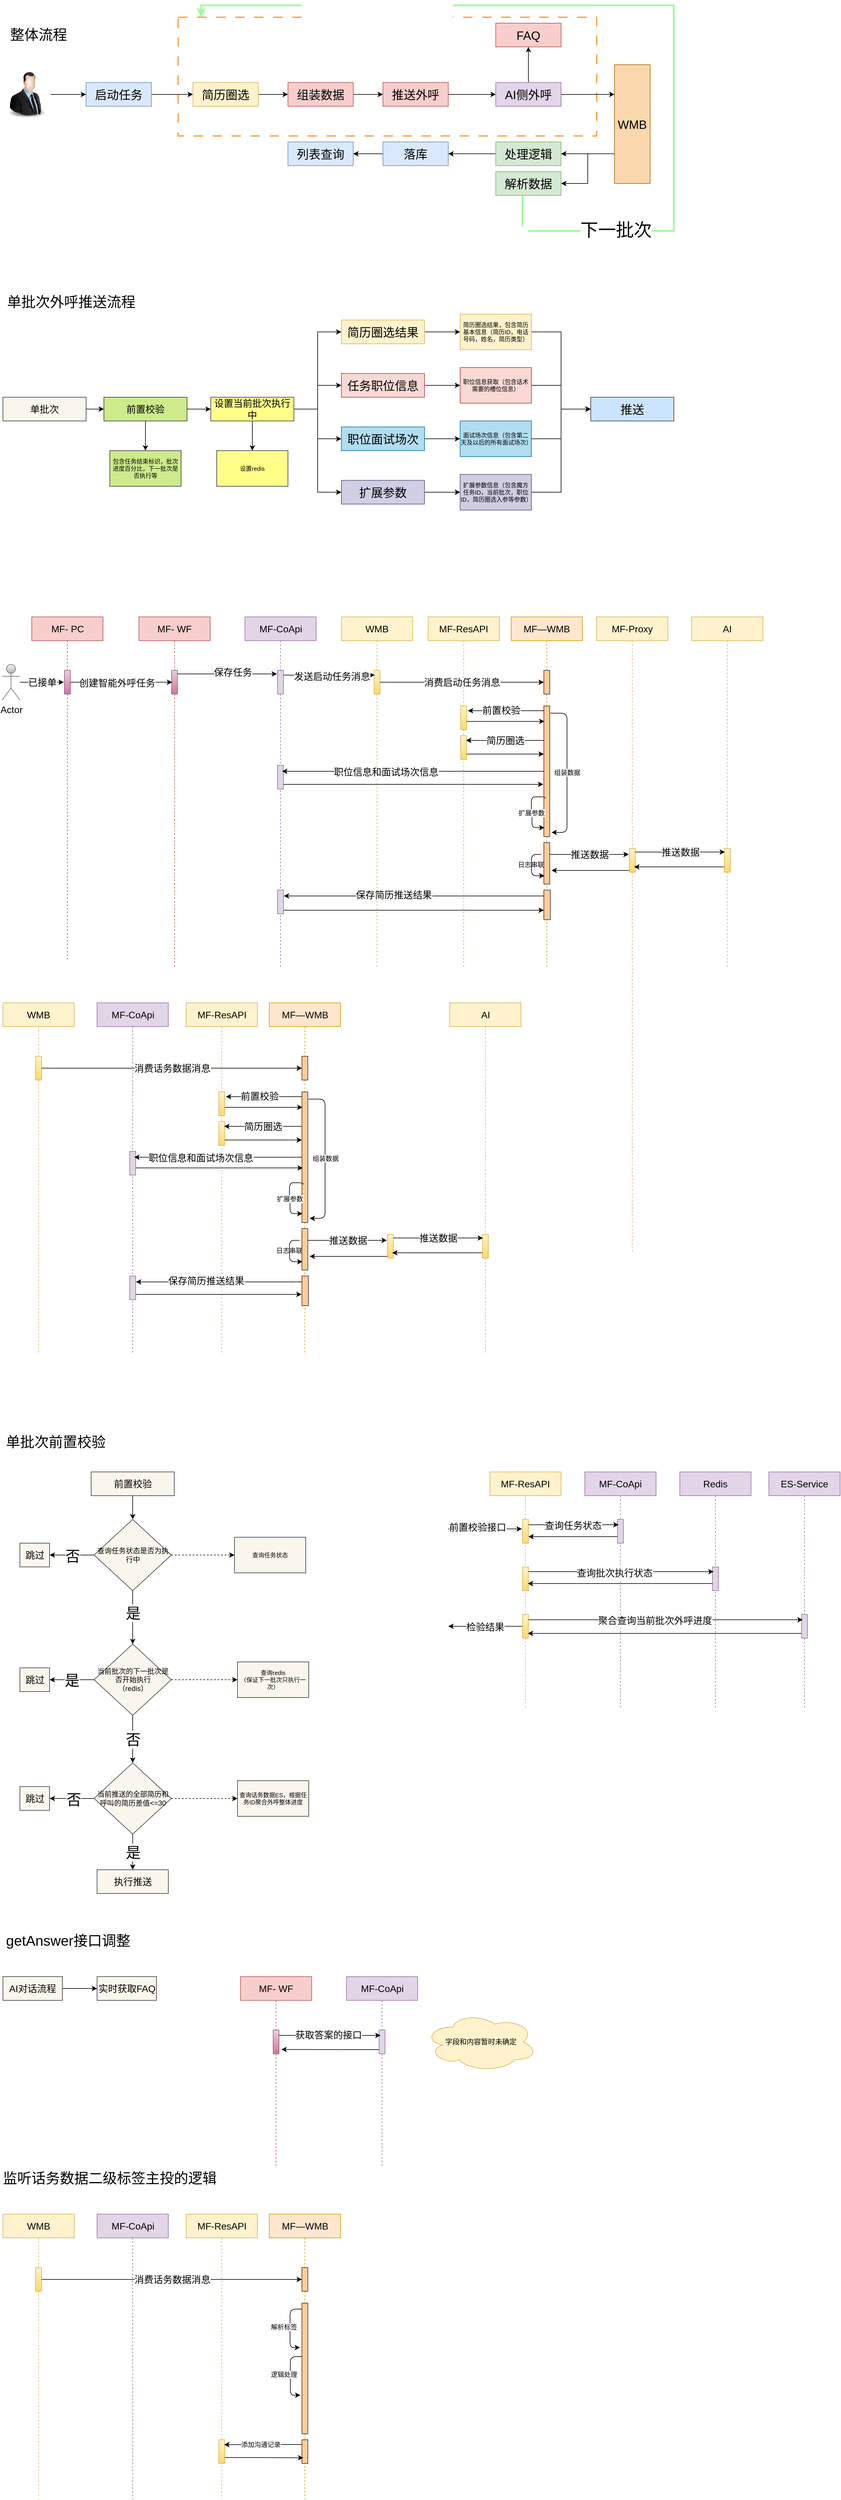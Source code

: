 <mxfile version="21.3.4" type="github">
  <diagram name="第 1 页" id="2_SS_FIXoPFDnZohHgw8">
    <mxGraphModel dx="1993" dy="1684" grid="1" gridSize="10" guides="1" tooltips="1" connect="1" arrows="1" fold="1" page="0" pageScale="1" pageWidth="827" pageHeight="1169" math="0" shadow="0">
      <root>
        <mxCell id="0" />
        <mxCell id="1" parent="0" />
        <mxCell id="9t2iQ5_xq1MDEgZ4yFrh-110" value="" style="rounded=0;whiteSpace=wrap;html=1;dashed=1;dashPattern=8 8;strokeColor=#FF9933;strokeWidth=2;" vertex="1" parent="1">
          <mxGeometry x="255" y="-540" width="705" height="200" as="geometry" />
        </mxCell>
        <mxCell id="r599loQGmbUB97ttSSLB-4" value="" style="edgeStyle=orthogonalEdgeStyle;rounded=0;orthogonalLoop=1;jettySize=auto;html=1;" parent="1" source="r599loQGmbUB97ttSSLB-1" target="r599loQGmbUB97ttSSLB-3" edge="1">
          <mxGeometry relative="1" as="geometry" />
        </mxCell>
        <mxCell id="r599loQGmbUB97ttSSLB-1" value="" style="image;html=1;image=img/lib/clip_art/people/Suit_Man_128x128.png;rounded=0;" parent="1" vertex="1">
          <mxGeometry x="-40" y="-450" width="80" height="80" as="geometry" />
        </mxCell>
        <mxCell id="r599loQGmbUB97ttSSLB-2" value="整体流程" style="text;html=1;strokeColor=none;fillColor=none;align=center;verticalAlign=middle;whiteSpace=wrap;rounded=0;fontSize=24;" parent="1" vertex="1">
          <mxGeometry x="-40" y="-530" width="120" height="40" as="geometry" />
        </mxCell>
        <mxCell id="r599loQGmbUB97ttSSLB-6" value="" style="edgeStyle=orthogonalEdgeStyle;rounded=0;orthogonalLoop=1;jettySize=auto;html=1;" parent="1" source="r599loQGmbUB97ttSSLB-3" target="r599loQGmbUB97ttSSLB-5" edge="1">
          <mxGeometry relative="1" as="geometry" />
        </mxCell>
        <mxCell id="r599loQGmbUB97ttSSLB-3" value="启动任务" style="whiteSpace=wrap;html=1;verticalAlign=middle;labelBackgroundColor=none;fontSize=20;fillColor=#dae8fc;strokeColor=#6c8ebf;rounded=0;" parent="1" vertex="1">
          <mxGeometry x="100" y="-430" width="110" height="40" as="geometry" />
        </mxCell>
        <mxCell id="r599loQGmbUB97ttSSLB-8" value="" style="edgeStyle=orthogonalEdgeStyle;rounded=0;orthogonalLoop=1;jettySize=auto;html=1;" parent="1" source="r599loQGmbUB97ttSSLB-5" target="r599loQGmbUB97ttSSLB-7" edge="1">
          <mxGeometry relative="1" as="geometry" />
        </mxCell>
        <mxCell id="r599loQGmbUB97ttSSLB-5" value="简历圈选" style="whiteSpace=wrap;html=1;verticalAlign=middle;labelBackgroundColor=none;fontSize=20;fillColor=#fff2cc;strokeColor=#d6b656;rounded=0;" parent="1" vertex="1">
          <mxGeometry x="280" y="-430" width="110" height="40" as="geometry" />
        </mxCell>
        <mxCell id="r599loQGmbUB97ttSSLB-10" value="" style="edgeStyle=orthogonalEdgeStyle;rounded=0;orthogonalLoop=1;jettySize=auto;html=1;" parent="1" source="r599loQGmbUB97ttSSLB-7" target="r599loQGmbUB97ttSSLB-9" edge="1">
          <mxGeometry relative="1" as="geometry" />
        </mxCell>
        <mxCell id="r599loQGmbUB97ttSSLB-7" value="组装数据" style="whiteSpace=wrap;html=1;verticalAlign=middle;labelBackgroundColor=none;fontSize=20;fillColor=#f8cecc;strokeColor=#b85450;rounded=0;" parent="1" vertex="1">
          <mxGeometry x="440" y="-430" width="110" height="40" as="geometry" />
        </mxCell>
        <mxCell id="r599loQGmbUB97ttSSLB-28" value="" style="edgeStyle=orthogonalEdgeStyle;rounded=0;orthogonalLoop=1;jettySize=auto;html=1;" parent="1" source="r599loQGmbUB97ttSSLB-9" target="r599loQGmbUB97ttSSLB-27" edge="1">
          <mxGeometry relative="1" as="geometry" />
        </mxCell>
        <mxCell id="r599loQGmbUB97ttSSLB-9" value="推送外呼" style="whiteSpace=wrap;html=1;verticalAlign=middle;labelBackgroundColor=none;fontSize=20;fillColor=#f8cecc;strokeColor=#b85450;rounded=0;" parent="1" vertex="1">
          <mxGeometry x="600" y="-430" width="110" height="40" as="geometry" />
        </mxCell>
        <mxCell id="r599loQGmbUB97ttSSLB-20" style="edgeStyle=orthogonalEdgeStyle;rounded=0;orthogonalLoop=1;jettySize=auto;html=1;exitX=0;exitY=0.75;exitDx=0;exitDy=0;" parent="1" source="r599loQGmbUB97ttSSLB-11" target="r599loQGmbUB97ttSSLB-18" edge="1">
          <mxGeometry relative="1" as="geometry" />
        </mxCell>
        <mxCell id="9t2iQ5_xq1MDEgZ4yFrh-480" style="edgeStyle=orthogonalEdgeStyle;orthogonalLoop=1;jettySize=auto;html=1;entryX=1;entryY=0.5;entryDx=0;entryDy=0;" edge="1" parent="1" source="r599loQGmbUB97ttSSLB-11" target="r599loQGmbUB97ttSSLB-21">
          <mxGeometry relative="1" as="geometry">
            <Array as="points">
              <mxPoint x="970" y="-310" />
              <mxPoint x="970" y="-310" />
            </Array>
          </mxGeometry>
        </mxCell>
        <mxCell id="r599loQGmbUB97ttSSLB-11" value="WMB" style="whiteSpace=wrap;html=1;verticalAlign=middle;labelBackgroundColor=none;fontSize=20;fillColor=#fad7ac;strokeColor=#b46504;rounded=0;" parent="1" vertex="1">
          <mxGeometry x="990" y="-460" width="60" height="200" as="geometry" />
        </mxCell>
        <mxCell id="9t2iQ5_xq1MDEgZ4yFrh-111" style="edgeStyle=orthogonalEdgeStyle;orthogonalLoop=1;jettySize=auto;html=1;entryX=0.055;entryY=0;entryDx=0;entryDy=0;entryPerimeter=0;strokeColor=#99FF99;strokeWidth=3;rounded=0;" edge="1" parent="1" source="r599loQGmbUB97ttSSLB-18" target="9t2iQ5_xq1MDEgZ4yFrh-110">
          <mxGeometry relative="1" as="geometry">
            <Array as="points">
              <mxPoint x="835" y="-180" />
              <mxPoint x="1090" y="-180" />
              <mxPoint x="1090" y="-560" />
              <mxPoint x="294" y="-560" />
            </Array>
          </mxGeometry>
        </mxCell>
        <mxCell id="9t2iQ5_xq1MDEgZ4yFrh-112" value="下一批次" style="edgeLabel;html=1;align=center;verticalAlign=middle;resizable=0;points=[];fontSize=30;rounded=0;" vertex="1" connectable="0" parent="9t2iQ5_xq1MDEgZ4yFrh-111">
          <mxGeometry x="-0.713" y="2" relative="1" as="geometry">
            <mxPoint as="offset" />
          </mxGeometry>
        </mxCell>
        <mxCell id="r599loQGmbUB97ttSSLB-18" value="解析数据" style="whiteSpace=wrap;html=1;verticalAlign=middle;labelBackgroundColor=none;fontSize=20;fillColor=#d5e8d4;strokeColor=#82b366;rounded=0;" parent="1" vertex="1">
          <mxGeometry x="790" y="-280" width="110" height="40" as="geometry" />
        </mxCell>
        <mxCell id="r599loQGmbUB97ttSSLB-24" value="" style="edgeStyle=orthogonalEdgeStyle;rounded=0;orthogonalLoop=1;jettySize=auto;html=1;" parent="1" source="r599loQGmbUB97ttSSLB-21" target="r599loQGmbUB97ttSSLB-23" edge="1">
          <mxGeometry relative="1" as="geometry" />
        </mxCell>
        <mxCell id="r599loQGmbUB97ttSSLB-21" value="处理逻辑" style="whiteSpace=wrap;html=1;verticalAlign=middle;labelBackgroundColor=none;fontSize=20;fillColor=#d5e8d4;strokeColor=#82b366;rounded=0;" parent="1" vertex="1">
          <mxGeometry x="790" y="-330" width="110" height="40" as="geometry" />
        </mxCell>
        <mxCell id="r599loQGmbUB97ttSSLB-33" value="" style="edgeStyle=orthogonalEdgeStyle;rounded=0;orthogonalLoop=1;jettySize=auto;html=1;" parent="1" source="r599loQGmbUB97ttSSLB-23" target="r599loQGmbUB97ttSSLB-32" edge="1">
          <mxGeometry relative="1" as="geometry" />
        </mxCell>
        <mxCell id="r599loQGmbUB97ttSSLB-23" value="落库" style="whiteSpace=wrap;html=1;verticalAlign=middle;labelBackgroundColor=none;fontSize=20;fillColor=#dae8fc;strokeColor=#6c8ebf;rounded=0;" parent="1" vertex="1">
          <mxGeometry x="600" y="-330" width="110" height="40" as="geometry" />
        </mxCell>
        <mxCell id="r599loQGmbUB97ttSSLB-29" style="edgeStyle=orthogonalEdgeStyle;rounded=0;orthogonalLoop=1;jettySize=auto;html=1;entryX=0;entryY=0.25;entryDx=0;entryDy=0;" parent="1" source="r599loQGmbUB97ttSSLB-27" target="r599loQGmbUB97ttSSLB-11" edge="1">
          <mxGeometry relative="1" as="geometry" />
        </mxCell>
        <mxCell id="r599loQGmbUB97ttSSLB-31" value="" style="edgeStyle=orthogonalEdgeStyle;rounded=0;orthogonalLoop=1;jettySize=auto;html=1;" parent="1" source="r599loQGmbUB97ttSSLB-27" target="r599loQGmbUB97ttSSLB-30" edge="1">
          <mxGeometry relative="1" as="geometry" />
        </mxCell>
        <mxCell id="r599loQGmbUB97ttSSLB-27" value="AI侧外呼" style="whiteSpace=wrap;html=1;verticalAlign=middle;labelBackgroundColor=none;fontSize=20;fillColor=#e1d5e7;strokeColor=#9673a6;rounded=0;" parent="1" vertex="1">
          <mxGeometry x="790" y="-430" width="110" height="40" as="geometry" />
        </mxCell>
        <mxCell id="r599loQGmbUB97ttSSLB-30" value="FAQ" style="whiteSpace=wrap;html=1;verticalAlign=middle;labelBackgroundColor=none;fontSize=20;fillColor=#f8cecc;strokeColor=#b85450;rounded=0;" parent="1" vertex="1">
          <mxGeometry x="790" y="-530" width="110" height="40" as="geometry" />
        </mxCell>
        <mxCell id="r599loQGmbUB97ttSSLB-32" value="列表查询" style="whiteSpace=wrap;html=1;verticalAlign=middle;labelBackgroundColor=none;fontSize=20;fillColor=#dae8fc;strokeColor=#6c8ebf;rounded=0;" parent="1" vertex="1">
          <mxGeometry x="440" y="-330" width="110" height="40" as="geometry" />
        </mxCell>
        <mxCell id="9t2iQ5_xq1MDEgZ4yFrh-1" value="单批次外呼推送流程" style="text;html=1;strokeColor=none;fillColor=none;align=center;verticalAlign=middle;whiteSpace=wrap;rounded=0;fontSize=24;" vertex="1" parent="1">
          <mxGeometry x="-40" y="-80" width="230" height="40" as="geometry" />
        </mxCell>
        <mxCell id="9t2iQ5_xq1MDEgZ4yFrh-16" value="" style="edgeStyle=orthogonalEdgeStyle;rounded=0;orthogonalLoop=1;jettySize=auto;html=1;" edge="1" parent="1" source="9t2iQ5_xq1MDEgZ4yFrh-3" target="9t2iQ5_xq1MDEgZ4yFrh-15">
          <mxGeometry relative="1" as="geometry" />
        </mxCell>
        <mxCell id="9t2iQ5_xq1MDEgZ4yFrh-3" value="简历圈选结果" style="whiteSpace=wrap;html=1;verticalAlign=middle;labelBackgroundColor=none;fontSize=20;fillColor=#fff2cc;strokeColor=#d6b656;rounded=0;" vertex="1" parent="1">
          <mxGeometry x="530" y="-30" width="140" height="40" as="geometry" />
        </mxCell>
        <mxCell id="9t2iQ5_xq1MDEgZ4yFrh-20" value="" style="edgeStyle=orthogonalEdgeStyle;rounded=0;orthogonalLoop=1;jettySize=auto;html=1;" edge="1" parent="1" source="9t2iQ5_xq1MDEgZ4yFrh-5" target="9t2iQ5_xq1MDEgZ4yFrh-19">
          <mxGeometry relative="1" as="geometry" />
        </mxCell>
        <mxCell id="9t2iQ5_xq1MDEgZ4yFrh-5" value="任务职位信息" style="whiteSpace=wrap;html=1;verticalAlign=middle;labelBackgroundColor=none;fontSize=20;fillColor=#fad9d5;strokeColor=#ae4132;rounded=0;" vertex="1" parent="1">
          <mxGeometry x="530" y="60" width="140" height="40" as="geometry" />
        </mxCell>
        <mxCell id="9t2iQ5_xq1MDEgZ4yFrh-22" value="" style="edgeStyle=orthogonalEdgeStyle;rounded=0;orthogonalLoop=1;jettySize=auto;html=1;" edge="1" parent="1" source="9t2iQ5_xq1MDEgZ4yFrh-7" target="9t2iQ5_xq1MDEgZ4yFrh-21">
          <mxGeometry relative="1" as="geometry" />
        </mxCell>
        <mxCell id="9t2iQ5_xq1MDEgZ4yFrh-7" value="职位面试场次" style="whiteSpace=wrap;html=1;verticalAlign=middle;labelBackgroundColor=none;fontSize=20;fillColor=#b1ddf0;strokeColor=#10739e;rounded=0;" vertex="1" parent="1">
          <mxGeometry x="530" y="150" width="140" height="40" as="geometry" />
        </mxCell>
        <mxCell id="9t2iQ5_xq1MDEgZ4yFrh-28" style="edgeStyle=orthogonalEdgeStyle;rounded=0;orthogonalLoop=1;jettySize=auto;html=1;entryX=0;entryY=0.5;entryDx=0;entryDy=0;" edge="1" parent="1" source="9t2iQ5_xq1MDEgZ4yFrh-15" target="9t2iQ5_xq1MDEgZ4yFrh-27">
          <mxGeometry relative="1" as="geometry" />
        </mxCell>
        <mxCell id="9t2iQ5_xq1MDEgZ4yFrh-15" value="简历圈选结果，包含简历基本信息（简历ID，电话号码，姓名，简历类型）" style="rounded=0;whiteSpace=wrap;html=1;fontSize=10;fillColor=#fff2cc;strokeColor=#d6b656;labelBackgroundColor=none;" vertex="1" parent="1">
          <mxGeometry x="730" y="-40" width="120" height="60" as="geometry" />
        </mxCell>
        <mxCell id="9t2iQ5_xq1MDEgZ4yFrh-37" style="edgeStyle=orthogonalEdgeStyle;rounded=0;orthogonalLoop=1;jettySize=auto;html=1;entryX=0;entryY=0.5;entryDx=0;entryDy=0;" edge="1" parent="1" source="9t2iQ5_xq1MDEgZ4yFrh-19" target="9t2iQ5_xq1MDEgZ4yFrh-27">
          <mxGeometry relative="1" as="geometry" />
        </mxCell>
        <mxCell id="9t2iQ5_xq1MDEgZ4yFrh-19" value="职位信息获取（包含话术需要的槽位信息）" style="rounded=0;whiteSpace=wrap;html=1;fontSize=10;fillColor=#fad9d5;strokeColor=#ae4132;labelBackgroundColor=none;" vertex="1" parent="1">
          <mxGeometry x="730" y="50" width="120" height="60" as="geometry" />
        </mxCell>
        <mxCell id="9t2iQ5_xq1MDEgZ4yFrh-30" style="edgeStyle=orthogonalEdgeStyle;rounded=0;orthogonalLoop=1;jettySize=auto;html=1;entryX=0;entryY=0.5;entryDx=0;entryDy=0;" edge="1" parent="1" source="9t2iQ5_xq1MDEgZ4yFrh-21" target="9t2iQ5_xq1MDEgZ4yFrh-27">
          <mxGeometry relative="1" as="geometry" />
        </mxCell>
        <mxCell id="9t2iQ5_xq1MDEgZ4yFrh-21" value="面试场次信息（包含第二天及以后的所有面试场次）" style="rounded=0;whiteSpace=wrap;html=1;fontSize=10;fillColor=#b1ddf0;strokeColor=#10739e;labelBackgroundColor=none;" vertex="1" parent="1">
          <mxGeometry x="730" y="140" width="120" height="60" as="geometry" />
        </mxCell>
        <mxCell id="9t2iQ5_xq1MDEgZ4yFrh-25" style="edgeStyle=orthogonalEdgeStyle;rounded=0;orthogonalLoop=1;jettySize=auto;html=1;entryX=0;entryY=0.5;entryDx=0;entryDy=0;" edge="1" parent="1" source="9t2iQ5_xq1MDEgZ4yFrh-23" target="9t2iQ5_xq1MDEgZ4yFrh-3">
          <mxGeometry relative="1" as="geometry" />
        </mxCell>
        <mxCell id="9t2iQ5_xq1MDEgZ4yFrh-26" style="edgeStyle=orthogonalEdgeStyle;rounded=0;orthogonalLoop=1;jettySize=auto;html=1;entryX=0;entryY=0.5;entryDx=0;entryDy=0;" edge="1" parent="1" source="9t2iQ5_xq1MDEgZ4yFrh-23" target="9t2iQ5_xq1MDEgZ4yFrh-7">
          <mxGeometry relative="1" as="geometry" />
        </mxCell>
        <mxCell id="9t2iQ5_xq1MDEgZ4yFrh-35" style="edgeStyle=orthogonalEdgeStyle;rounded=0;orthogonalLoop=1;jettySize=auto;html=1;entryX=0;entryY=0.5;entryDx=0;entryDy=0;" edge="1" parent="1" source="9t2iQ5_xq1MDEgZ4yFrh-23" target="9t2iQ5_xq1MDEgZ4yFrh-32">
          <mxGeometry relative="1" as="geometry" />
        </mxCell>
        <mxCell id="9t2iQ5_xq1MDEgZ4yFrh-38" style="edgeStyle=orthogonalEdgeStyle;rounded=0;orthogonalLoop=1;jettySize=auto;html=1;" edge="1" parent="1" source="9t2iQ5_xq1MDEgZ4yFrh-23" target="9t2iQ5_xq1MDEgZ4yFrh-5">
          <mxGeometry relative="1" as="geometry" />
        </mxCell>
        <mxCell id="9t2iQ5_xq1MDEgZ4yFrh-96" value="" style="edgeStyle=orthogonalEdgeStyle;rounded=0;orthogonalLoop=1;jettySize=auto;html=1;" edge="1" parent="1" source="9t2iQ5_xq1MDEgZ4yFrh-23" target="9t2iQ5_xq1MDEgZ4yFrh-95">
          <mxGeometry relative="1" as="geometry" />
        </mxCell>
        <mxCell id="9t2iQ5_xq1MDEgZ4yFrh-23" value="设置当前批次执行中" style="whiteSpace=wrap;html=1;verticalAlign=middle;labelBackgroundColor=none;fontSize=16;fillColor=#ffff88;strokeColor=#36393d;rounded=0;" vertex="1" parent="1">
          <mxGeometry x="310" y="100" width="140" height="40" as="geometry" />
        </mxCell>
        <mxCell id="9t2iQ5_xq1MDEgZ4yFrh-27" value="推送" style="whiteSpace=wrap;html=1;verticalAlign=middle;labelBackgroundColor=none;fontSize=20;fillColor=#cce5ff;strokeColor=#36393d;rounded=0;" vertex="1" parent="1">
          <mxGeometry x="950" y="100" width="140" height="40" as="geometry" />
        </mxCell>
        <mxCell id="9t2iQ5_xq1MDEgZ4yFrh-34" value="" style="edgeStyle=orthogonalEdgeStyle;rounded=0;orthogonalLoop=1;jettySize=auto;html=1;" edge="1" parent="1" source="9t2iQ5_xq1MDEgZ4yFrh-32" target="9t2iQ5_xq1MDEgZ4yFrh-33">
          <mxGeometry relative="1" as="geometry" />
        </mxCell>
        <mxCell id="9t2iQ5_xq1MDEgZ4yFrh-32" value="扩展参数" style="whiteSpace=wrap;html=1;verticalAlign=middle;labelBackgroundColor=none;fontSize=20;fillColor=#d0cee2;strokeColor=#56517e;rounded=0;" vertex="1" parent="1">
          <mxGeometry x="530" y="240" width="140" height="40" as="geometry" />
        </mxCell>
        <mxCell id="9t2iQ5_xq1MDEgZ4yFrh-36" style="edgeStyle=orthogonalEdgeStyle;rounded=0;orthogonalLoop=1;jettySize=auto;html=1;entryX=0;entryY=0.5;entryDx=0;entryDy=0;" edge="1" parent="1" source="9t2iQ5_xq1MDEgZ4yFrh-33" target="9t2iQ5_xq1MDEgZ4yFrh-27">
          <mxGeometry relative="1" as="geometry" />
        </mxCell>
        <mxCell id="9t2iQ5_xq1MDEgZ4yFrh-33" value="扩展参数信息（包含魔方任务ID，当前批次，职位ID，简历圈选入参等参数）" style="rounded=0;whiteSpace=wrap;html=1;fontSize=10;fillColor=#d0cee2;strokeColor=#56517e;labelBackgroundColor=none;" vertex="1" parent="1">
          <mxGeometry x="730" y="230" width="120" height="60" as="geometry" />
        </mxCell>
        <mxCell id="9t2iQ5_xq1MDEgZ4yFrh-92" value="" style="edgeStyle=orthogonalEdgeStyle;rounded=0;orthogonalLoop=1;jettySize=auto;html=1;" edge="1" parent="1" source="9t2iQ5_xq1MDEgZ4yFrh-39" target="9t2iQ5_xq1MDEgZ4yFrh-91">
          <mxGeometry relative="1" as="geometry" />
        </mxCell>
        <mxCell id="9t2iQ5_xq1MDEgZ4yFrh-39" value="单批次" style="whiteSpace=wrap;html=1;verticalAlign=middle;labelBackgroundColor=none;fontSize=16;fillColor=#f9f7ed;strokeColor=#36393d;rounded=0;" vertex="1" parent="1">
          <mxGeometry x="-40" y="100" width="140" height="40" as="geometry" />
        </mxCell>
        <mxCell id="9t2iQ5_xq1MDEgZ4yFrh-41" value="单批次前置校验" style="text;html=1;strokeColor=none;fillColor=none;align=center;verticalAlign=middle;whiteSpace=wrap;rounded=0;fontSize=24;" vertex="1" parent="1">
          <mxGeometry x="-41.5" y="1840" width="180" height="40" as="geometry" />
        </mxCell>
        <mxCell id="9t2iQ5_xq1MDEgZ4yFrh-42" value="包含任务结束标识，批次进度百分比，下一批次是否执行等" style="rounded=0;whiteSpace=wrap;html=1;fontSize=10;fillColor=#cdeb8b;strokeColor=#36393d;labelBackgroundColor=none;" vertex="1" parent="1">
          <mxGeometry x="140" y="190" width="120" height="60" as="geometry" />
        </mxCell>
        <mxCell id="9t2iQ5_xq1MDEgZ4yFrh-107" style="edgeStyle=orthogonalEdgeStyle;rounded=0;orthogonalLoop=1;jettySize=auto;html=1;" edge="1" parent="1" source="9t2iQ5_xq1MDEgZ4yFrh-44" target="9t2iQ5_xq1MDEgZ4yFrh-99">
          <mxGeometry relative="1" as="geometry" />
        </mxCell>
        <mxCell id="9t2iQ5_xq1MDEgZ4yFrh-44" value="前置校验" style="whiteSpace=wrap;html=1;verticalAlign=middle;labelBackgroundColor=none;fontSize=16;fillColor=#f9f7ed;strokeColor=#36393d;rounded=0;" vertex="1" parent="1">
          <mxGeometry x="108.5" y="1910" width="140" height="40" as="geometry" />
        </mxCell>
        <mxCell id="9t2iQ5_xq1MDEgZ4yFrh-52" value="查询话务数据ES，根据任务ID聚合外呼整体进度" style="whiteSpace=wrap;html=1;fontSize=10;fillColor=#f9f7ed;strokeColor=#36393d;labelBackgroundColor=none;rounded=0;hachureGap=4;fontFamily=Helvetica;" vertex="1" parent="1">
          <mxGeometry x="355" y="2430" width="120" height="60" as="geometry" />
        </mxCell>
        <mxCell id="9t2iQ5_xq1MDEgZ4yFrh-72" value="是" style="edgeStyle=orthogonalEdgeStyle;rounded=0;orthogonalLoop=1;jettySize=auto;html=1;entryX=1;entryY=0.5;entryDx=0;entryDy=0;fontSize=25;" edge="1" parent="1" source="9t2iQ5_xq1MDEgZ4yFrh-62" target="9t2iQ5_xq1MDEgZ4yFrh-71">
          <mxGeometry relative="1" as="geometry" />
        </mxCell>
        <mxCell id="9t2iQ5_xq1MDEgZ4yFrh-74" value="否" style="edgeStyle=orthogonalEdgeStyle;rounded=0;orthogonalLoop=1;jettySize=auto;html=1;fontSize=25;" edge="1" parent="1" source="9t2iQ5_xq1MDEgZ4yFrh-62" target="9t2iQ5_xq1MDEgZ4yFrh-73">
          <mxGeometry relative="1" as="geometry" />
        </mxCell>
        <mxCell id="9t2iQ5_xq1MDEgZ4yFrh-88" style="edgeStyle=orthogonalEdgeStyle;rounded=0;orthogonalLoop=1;jettySize=auto;html=1;entryX=0;entryY=0.5;entryDx=0;entryDy=0;dashed=1;" edge="1" parent="1" source="9t2iQ5_xq1MDEgZ4yFrh-62" target="9t2iQ5_xq1MDEgZ4yFrh-87">
          <mxGeometry relative="1" as="geometry" />
        </mxCell>
        <mxCell id="9t2iQ5_xq1MDEgZ4yFrh-62" value="当前批次的下一批次是否开始执行&lt;br&gt;（redis）" style="rhombus;whiteSpace=wrap;html=1;fillColor=#f9f7ed;strokeColor=#36393d;align=center;verticalAlign=middle;rounded=0;" vertex="1" parent="1">
          <mxGeometry x="113.5" y="2200" width="130" height="120" as="geometry" />
        </mxCell>
        <mxCell id="9t2iQ5_xq1MDEgZ4yFrh-71" value="跳过" style="whiteSpace=wrap;html=1;verticalAlign=middle;labelBackgroundColor=none;fontSize=16;fillColor=#f9f7ed;strokeColor=#36393d;rounded=0;" vertex="1" parent="1">
          <mxGeometry x="-11.5" y="2240" width="50" height="40" as="geometry" />
        </mxCell>
        <mxCell id="9t2iQ5_xq1MDEgZ4yFrh-79" value="" style="edgeStyle=orthogonalEdgeStyle;rounded=0;orthogonalLoop=1;jettySize=auto;html=1;fontSize=25;" edge="1" parent="1" source="9t2iQ5_xq1MDEgZ4yFrh-73" target="9t2iQ5_xq1MDEgZ4yFrh-78">
          <mxGeometry relative="1" as="geometry" />
        </mxCell>
        <mxCell id="9t2iQ5_xq1MDEgZ4yFrh-85" value="&lt;font style=&quot;font-size: 25px;&quot;&gt;否&lt;/font&gt;" style="edgeLabel;html=1;align=center;verticalAlign=middle;resizable=0;points=[];rounded=0;" vertex="1" connectable="0" parent="9t2iQ5_xq1MDEgZ4yFrh-79">
          <mxGeometry x="-0.082" y="1" relative="1" as="geometry">
            <mxPoint as="offset" />
          </mxGeometry>
        </mxCell>
        <mxCell id="9t2iQ5_xq1MDEgZ4yFrh-84" value="是" style="edgeStyle=orthogonalEdgeStyle;rounded=0;orthogonalLoop=1;jettySize=auto;html=1;fontSize=25;" edge="1" parent="1" source="9t2iQ5_xq1MDEgZ4yFrh-73" target="9t2iQ5_xq1MDEgZ4yFrh-83">
          <mxGeometry relative="1" as="geometry" />
        </mxCell>
        <mxCell id="9t2iQ5_xq1MDEgZ4yFrh-86" style="edgeStyle=orthogonalEdgeStyle;rounded=0;orthogonalLoop=1;jettySize=auto;html=1;entryX=0;entryY=0.5;entryDx=0;entryDy=0;dashed=1;" edge="1" parent="1" source="9t2iQ5_xq1MDEgZ4yFrh-73" target="9t2iQ5_xq1MDEgZ4yFrh-52">
          <mxGeometry relative="1" as="geometry" />
        </mxCell>
        <mxCell id="9t2iQ5_xq1MDEgZ4yFrh-73" value="当前推送的全部简历和呼叫的简历差值&amp;lt;=30" style="rhombus;whiteSpace=wrap;html=1;fillColor=#f9f7ed;strokeColor=#36393d;align=center;verticalAlign=middle;rounded=0;" vertex="1" parent="1">
          <mxGeometry x="113.5" y="2400" width="130" height="120" as="geometry" />
        </mxCell>
        <mxCell id="9t2iQ5_xq1MDEgZ4yFrh-78" value="跳过" style="rounded=0;whiteSpace=wrap;html=1;fillColor=#f9f7ed;strokeColor=#36393d;fontSize=16;" vertex="1" parent="1">
          <mxGeometry x="-11.5" y="2440" width="50" height="40" as="geometry" />
        </mxCell>
        <mxCell id="9t2iQ5_xq1MDEgZ4yFrh-83" value="执行推送" style="whiteSpace=wrap;html=1;fillColor=#f9f7ed;strokeColor=#36393d;fontSize=16;rounded=0;" vertex="1" parent="1">
          <mxGeometry x="118.5" y="2580" width="120" height="40" as="geometry" />
        </mxCell>
        <mxCell id="9t2iQ5_xq1MDEgZ4yFrh-87" value="查询redis&lt;br&gt;（保证下一批次只执行一次）" style="whiteSpace=wrap;html=1;fontSize=10;fillColor=#f9f7ed;strokeColor=#36393d;labelBackgroundColor=none;rounded=0;hachureGap=4;fontFamily=Helvetica;" vertex="1" parent="1">
          <mxGeometry x="355" y="2230" width="120" height="60" as="geometry" />
        </mxCell>
        <mxCell id="9t2iQ5_xq1MDEgZ4yFrh-93" style="edgeStyle=orthogonalEdgeStyle;rounded=0;orthogonalLoop=1;jettySize=auto;html=1;entryX=0;entryY=0.5;entryDx=0;entryDy=0;" edge="1" parent="1" source="9t2iQ5_xq1MDEgZ4yFrh-91" target="9t2iQ5_xq1MDEgZ4yFrh-23">
          <mxGeometry relative="1" as="geometry" />
        </mxCell>
        <mxCell id="9t2iQ5_xq1MDEgZ4yFrh-94" style="edgeStyle=orthogonalEdgeStyle;rounded=0;orthogonalLoop=1;jettySize=auto;html=1;entryX=0.5;entryY=0;entryDx=0;entryDy=0;" edge="1" parent="1" source="9t2iQ5_xq1MDEgZ4yFrh-91" target="9t2iQ5_xq1MDEgZ4yFrh-42">
          <mxGeometry relative="1" as="geometry" />
        </mxCell>
        <mxCell id="9t2iQ5_xq1MDEgZ4yFrh-91" value="前置校验" style="whiteSpace=wrap;html=1;verticalAlign=middle;labelBackgroundColor=none;fontSize=16;fillColor=#cdeb8b;strokeColor=#36393d;rounded=0;" vertex="1" parent="1">
          <mxGeometry x="130" y="100" width="140" height="40" as="geometry" />
        </mxCell>
        <mxCell id="9t2iQ5_xq1MDEgZ4yFrh-95" value="设置redis" style="whiteSpace=wrap;html=1;fontSize=10;fillColor=#ffff88;strokeColor=#36393d;labelBackgroundColor=none;rounded=0;" vertex="1" parent="1">
          <mxGeometry x="320" y="190" width="120" height="60" as="geometry" />
        </mxCell>
        <mxCell id="9t2iQ5_xq1MDEgZ4yFrh-100" style="edgeStyle=orthogonalEdgeStyle;rounded=0;orthogonalLoop=1;jettySize=auto;html=1;entryX=0.5;entryY=0;entryDx=0;entryDy=0;" edge="1" parent="1" source="9t2iQ5_xq1MDEgZ4yFrh-99" target="9t2iQ5_xq1MDEgZ4yFrh-62">
          <mxGeometry relative="1" as="geometry" />
        </mxCell>
        <mxCell id="9t2iQ5_xq1MDEgZ4yFrh-101" value="是" style="edgeLabel;html=1;align=center;verticalAlign=middle;resizable=0;points=[];fontSize=25;rounded=0;" vertex="1" connectable="0" parent="9t2iQ5_xq1MDEgZ4yFrh-100">
          <mxGeometry x="-0.18" relative="1" as="geometry">
            <mxPoint as="offset" />
          </mxGeometry>
        </mxCell>
        <mxCell id="9t2iQ5_xq1MDEgZ4yFrh-105" style="edgeStyle=orthogonalEdgeStyle;rounded=0;orthogonalLoop=1;jettySize=auto;html=1;" edge="1" parent="1" source="9t2iQ5_xq1MDEgZ4yFrh-99" target="9t2iQ5_xq1MDEgZ4yFrh-104">
          <mxGeometry relative="1" as="geometry" />
        </mxCell>
        <mxCell id="9t2iQ5_xq1MDEgZ4yFrh-106" value="否" style="edgeLabel;html=1;align=center;verticalAlign=middle;resizable=0;points=[];fontSize=25;rounded=0;" vertex="1" connectable="0" parent="9t2iQ5_xq1MDEgZ4yFrh-105">
          <mxGeometry x="-0.013" y="1" relative="1" as="geometry">
            <mxPoint as="offset" />
          </mxGeometry>
        </mxCell>
        <mxCell id="9t2iQ5_xq1MDEgZ4yFrh-109" style="edgeStyle=orthogonalEdgeStyle;rounded=0;orthogonalLoop=1;jettySize=auto;html=1;entryX=0;entryY=0.5;entryDx=0;entryDy=0;dashed=1;" edge="1" parent="1" source="9t2iQ5_xq1MDEgZ4yFrh-99" target="9t2iQ5_xq1MDEgZ4yFrh-108">
          <mxGeometry relative="1" as="geometry" />
        </mxCell>
        <mxCell id="9t2iQ5_xq1MDEgZ4yFrh-99" value="查询任务状态是否为执行中" style="rhombus;whiteSpace=wrap;html=1;fillColor=#f9f7ed;strokeColor=#36393d;align=center;verticalAlign=middle;rounded=0;" vertex="1" parent="1">
          <mxGeometry x="113.5" y="1990" width="130" height="120" as="geometry" />
        </mxCell>
        <mxCell id="9t2iQ5_xq1MDEgZ4yFrh-104" value="跳过" style="whiteSpace=wrap;html=1;verticalAlign=middle;labelBackgroundColor=none;fontSize=16;fillColor=#f9f7ed;strokeColor=#36393d;rounded=0;" vertex="1" parent="1">
          <mxGeometry x="-11.5" y="2030" width="50" height="40" as="geometry" />
        </mxCell>
        <mxCell id="9t2iQ5_xq1MDEgZ4yFrh-108" value="查询任务状态" style="whiteSpace=wrap;html=1;fontSize=10;fillColor=#f9f7ed;strokeColor=#36393d;labelBackgroundColor=none;rounded=0;hachureGap=4;fontFamily=Helvetica;" vertex="1" parent="1">
          <mxGeometry x="350" y="2020" width="120" height="60" as="geometry" />
        </mxCell>
        <mxCell id="9t2iQ5_xq1MDEgZ4yFrh-113" value="MF- WF" style="shape=umlLifeline;perimeter=lifelinePerimeter;whiteSpace=wrap;html=1;container=1;collapsible=0;recursiveResize=0;outlineConnect=0;rounded=0;fontFamily=Helvetica;fontSize=16;strokeColor=#b85450;fillColor=#f8cecc;" vertex="1" parent="1">
          <mxGeometry x="189" y="470" width="120" height="590" as="geometry" />
        </mxCell>
        <mxCell id="9t2iQ5_xq1MDEgZ4yFrh-114" value="" style="html=1;points=[];perimeter=orthogonalPerimeter;rounded=0;fontFamily=Helvetica;fontSize=19;strokeColor=#996185;fillColor=#e6d0de;gradientColor=#d5739d;" vertex="1" parent="9t2iQ5_xq1MDEgZ4yFrh-113">
          <mxGeometry x="55" y="90" width="10" height="40" as="geometry" />
        </mxCell>
        <mxCell id="9t2iQ5_xq1MDEgZ4yFrh-116" value="MF-CoApi" style="shape=umlLifeline;perimeter=lifelinePerimeter;whiteSpace=wrap;html=1;container=1;collapsible=0;recursiveResize=0;outlineConnect=0;rounded=0;fontFamily=Helvetica;fontSize=16;strokeColor=#9673a6;fillColor=#e1d5e7;" vertex="1" parent="1">
          <mxGeometry x="367.5" y="470" width="120" height="590" as="geometry" />
        </mxCell>
        <mxCell id="9t2iQ5_xq1MDEgZ4yFrh-117" value="" style="html=1;points=[];perimeter=orthogonalPerimeter;rounded=0;fontFamily=Helvetica;fontSize=19;strokeColor=#9673a6;fillColor=#e1d5e7;" vertex="1" parent="9t2iQ5_xq1MDEgZ4yFrh-116">
          <mxGeometry x="55" y="90" width="10" height="40" as="geometry" />
        </mxCell>
        <mxCell id="9t2iQ5_xq1MDEgZ4yFrh-186" value="" style="html=1;points=[];perimeter=orthogonalPerimeter;rounded=0;fontFamily=Helvetica;fontSize=19;strokeColor=#9673a6;fillColor=#e1d5e7;" vertex="1" parent="9t2iQ5_xq1MDEgZ4yFrh-116">
          <mxGeometry x="55" y="250" width="10" height="40" as="geometry" />
        </mxCell>
        <mxCell id="9t2iQ5_xq1MDEgZ4yFrh-280" value="" style="html=1;points=[];perimeter=orthogonalPerimeter;rounded=0;fontFamily=Helvetica;fontSize=19;strokeColor=#9673a6;fillColor=#e1d5e7;" vertex="1" parent="9t2iQ5_xq1MDEgZ4yFrh-116">
          <mxGeometry x="55" y="460" width="10" height="40" as="geometry" />
        </mxCell>
        <mxCell id="9t2iQ5_xq1MDEgZ4yFrh-120" style="edgeStyle=orthogonalEdgeStyle;rounded=0;orthogonalLoop=1;jettySize=auto;html=1;entryX=-0.1;entryY=0.15;entryDx=0;entryDy=0;entryPerimeter=0;fontSize=20;" edge="1" parent="1" source="9t2iQ5_xq1MDEgZ4yFrh-114" target="9t2iQ5_xq1MDEgZ4yFrh-117">
          <mxGeometry relative="1" as="geometry">
            <Array as="points">
              <mxPoint x="417.5" y="566" />
              <mxPoint x="417.5" y="566" />
            </Array>
          </mxGeometry>
        </mxCell>
        <mxCell id="9t2iQ5_xq1MDEgZ4yFrh-121" value="保存任务" style="edgeLabel;html=1;align=center;verticalAlign=middle;resizable=0;points=[];fontSize=16;rounded=0;" vertex="1" connectable="0" parent="9t2iQ5_xq1MDEgZ4yFrh-120">
          <mxGeometry x="-0.293" y="3" relative="1" as="geometry">
            <mxPoint x="34" as="offset" />
          </mxGeometry>
        </mxCell>
        <mxCell id="9t2iQ5_xq1MDEgZ4yFrh-122" value="WMB" style="shape=umlLifeline;perimeter=lifelinePerimeter;whiteSpace=wrap;html=1;container=1;collapsible=0;recursiveResize=0;outlineConnect=0;rounded=0;fontFamily=Helvetica;fontSize=16;strokeColor=#d6b656;fillColor=#fff2cc;" vertex="1" parent="1">
          <mxGeometry x="530" y="470" width="120" height="590" as="geometry" />
        </mxCell>
        <mxCell id="9t2iQ5_xq1MDEgZ4yFrh-123" value="" style="html=1;points=[];perimeter=orthogonalPerimeter;rounded=0;fontFamily=Helvetica;fontSize=19;strokeColor=#d6b656;fillColor=#fff2cc;gradientColor=#ffd966;" vertex="1" parent="9t2iQ5_xq1MDEgZ4yFrh-122">
          <mxGeometry x="55" y="90" width="10" height="40" as="geometry" />
        </mxCell>
        <mxCell id="9t2iQ5_xq1MDEgZ4yFrh-124" style="edgeStyle=orthogonalEdgeStyle;rounded=0;orthogonalLoop=1;jettySize=auto;html=1;entryX=0.1;entryY=0.2;entryDx=0;entryDy=0;entryPerimeter=0;fontSize=20;" edge="1" parent="1" source="9t2iQ5_xq1MDEgZ4yFrh-117" target="9t2iQ5_xq1MDEgZ4yFrh-123">
          <mxGeometry relative="1" as="geometry">
            <Array as="points">
              <mxPoint x="508.5" y="568" />
              <mxPoint x="508.5" y="568" />
            </Array>
          </mxGeometry>
        </mxCell>
        <mxCell id="9t2iQ5_xq1MDEgZ4yFrh-125" value="发送启动任务消息" style="edgeLabel;html=1;align=center;verticalAlign=middle;resizable=0;points=[];fontSize=16;rounded=0;" vertex="1" connectable="0" parent="9t2iQ5_xq1MDEgZ4yFrh-124">
          <mxGeometry x="-0.294" y="3" relative="1" as="geometry">
            <mxPoint x="27" y="5" as="offset" />
          </mxGeometry>
        </mxCell>
        <mxCell id="9t2iQ5_xq1MDEgZ4yFrh-127" value="MF—WMB" style="shape=umlLifeline;perimeter=lifelinePerimeter;whiteSpace=wrap;html=1;container=1;collapsible=0;recursiveResize=0;outlineConnect=0;rounded=0;fontFamily=Helvetica;fontSize=16;strokeColor=#d79b00;fillColor=#ffe6cc;" vertex="1" parent="1">
          <mxGeometry x="816" y="470" width="120" height="590" as="geometry" />
        </mxCell>
        <mxCell id="9t2iQ5_xq1MDEgZ4yFrh-128" value="" style="html=1;points=[];perimeter=orthogonalPerimeter;rounded=0;fontFamily=Helvetica;fontSize=19;strokeColor=#36393d;fillColor=#ffcc99;" vertex="1" parent="9t2iQ5_xq1MDEgZ4yFrh-127">
          <mxGeometry x="55" y="90" width="10" height="40" as="geometry" />
        </mxCell>
        <mxCell id="9t2iQ5_xq1MDEgZ4yFrh-155" value="" style="html=1;points=[];perimeter=orthogonalPerimeter;rounded=0;fontFamily=Helvetica;fontSize=19;strokeColor=#36393d;fillColor=#ffcc99;" vertex="1" parent="9t2iQ5_xq1MDEgZ4yFrh-127">
          <mxGeometry x="55" y="150" width="10" height="220" as="geometry" />
        </mxCell>
        <mxCell id="9t2iQ5_xq1MDEgZ4yFrh-157" value="组装数据" style="edgeStyle=orthogonalEdgeStyle;orthogonalLoop=1;jettySize=auto;html=1;entryX=1.3;entryY=0.968;entryDx=0;entryDy=0;entryPerimeter=0;exitX=1.1;exitY=0.055;exitDx=0;exitDy=0;exitPerimeter=0;" edge="1" parent="9t2iQ5_xq1MDEgZ4yFrh-127" source="9t2iQ5_xq1MDEgZ4yFrh-155" target="9t2iQ5_xq1MDEgZ4yFrh-155">
          <mxGeometry relative="1" as="geometry">
            <Array as="points">
              <mxPoint x="94" y="162" />
              <mxPoint x="94" y="363" />
            </Array>
          </mxGeometry>
        </mxCell>
        <mxCell id="9t2iQ5_xq1MDEgZ4yFrh-168" value="" style="html=1;points=[];perimeter=orthogonalPerimeter;rounded=0;fontFamily=Helvetica;fontSize=19;strokeColor=#36393d;fillColor=#ffcc99;" vertex="1" parent="9t2iQ5_xq1MDEgZ4yFrh-127">
          <mxGeometry x="55" y="380" width="10" height="70" as="geometry" />
        </mxCell>
        <mxCell id="9t2iQ5_xq1MDEgZ4yFrh-193" value="扩展参数" style="edgeStyle=orthogonalEdgeStyle;orthogonalLoop=1;jettySize=auto;html=1;entryX=0.1;entryY=0.932;entryDx=0;entryDy=0;entryPerimeter=0;exitX=0.2;exitY=0.709;exitDx=0;exitDy=0;exitPerimeter=0;" edge="1" parent="9t2iQ5_xq1MDEgZ4yFrh-127" source="9t2iQ5_xq1MDEgZ4yFrh-155" target="9t2iQ5_xq1MDEgZ4yFrh-155">
          <mxGeometry x="0.06" relative="1" as="geometry">
            <Array as="points">
              <mxPoint x="57" y="303" />
              <mxPoint x="34" y="303" />
              <mxPoint x="34" y="330" />
              <mxPoint x="35" y="330" />
              <mxPoint x="35" y="355" />
            </Array>
            <mxPoint as="offset" />
          </mxGeometry>
        </mxCell>
        <mxCell id="9t2iQ5_xq1MDEgZ4yFrh-275" value="" style="html=1;points=[];perimeter=orthogonalPerimeter;rounded=0;fontFamily=Helvetica;fontSize=19;strokeColor=#36393d;fillColor=#ffcc99;" vertex="1" parent="9t2iQ5_xq1MDEgZ4yFrh-127">
          <mxGeometry x="55" y="460" width="11" height="50" as="geometry" />
        </mxCell>
        <mxCell id="9t2iQ5_xq1MDEgZ4yFrh-285" style="edgeStyle=orthogonalEdgeStyle;orthogonalLoop=1;jettySize=auto;html=1;entryX=0.1;entryY=0.8;entryDx=0;entryDy=0;entryPerimeter=0;exitX=-0.4;exitY=0.286;exitDx=0;exitDy=0;exitPerimeter=0;" edge="1" parent="9t2iQ5_xq1MDEgZ4yFrh-127" source="9t2iQ5_xq1MDEgZ4yFrh-168" target="9t2iQ5_xq1MDEgZ4yFrh-168">
          <mxGeometry relative="1" as="geometry">
            <Array as="points">
              <mxPoint x="34" y="400" />
              <mxPoint x="34" y="436" />
            </Array>
          </mxGeometry>
        </mxCell>
        <mxCell id="9t2iQ5_xq1MDEgZ4yFrh-286" value="日志串联" style="edgeLabel;html=1;align=center;verticalAlign=middle;resizable=0;points=[];labelBackgroundColor=none;" vertex="1" connectable="0" parent="9t2iQ5_xq1MDEgZ4yFrh-285">
          <mxGeometry x="-0.093" y="-1" relative="1" as="geometry">
            <mxPoint as="offset" />
          </mxGeometry>
        </mxCell>
        <mxCell id="9t2iQ5_xq1MDEgZ4yFrh-134" value="MF- PC" style="shape=umlLifeline;perimeter=lifelinePerimeter;whiteSpace=wrap;html=1;container=1;collapsible=0;recursiveResize=0;outlineConnect=0;rounded=0;fontFamily=Helvetica;fontSize=16;strokeColor=#b85450;fillColor=#f8cecc;" vertex="1" parent="1">
          <mxGeometry x="8.5" y="470" width="120" height="580" as="geometry" />
        </mxCell>
        <mxCell id="9t2iQ5_xq1MDEgZ4yFrh-135" value="" style="html=1;points=[];perimeter=orthogonalPerimeter;rounded=0;fontFamily=Helvetica;fontSize=19;strokeColor=#996185;fillColor=#e6d0de;gradientColor=#d5739d;" vertex="1" parent="9t2iQ5_xq1MDEgZ4yFrh-134">
          <mxGeometry x="55" y="90" width="10" height="40" as="geometry" />
        </mxCell>
        <mxCell id="9t2iQ5_xq1MDEgZ4yFrh-141" style="edgeStyle=orthogonalEdgeStyle;rounded=0;orthogonalLoop=1;jettySize=auto;html=1;entryX=0.1;entryY=0.5;entryDx=0;entryDy=0;entryPerimeter=0;fontSize=16;" edge="1" parent="1" source="9t2iQ5_xq1MDEgZ4yFrh-135" target="9t2iQ5_xq1MDEgZ4yFrh-114">
          <mxGeometry relative="1" as="geometry" />
        </mxCell>
        <mxCell id="9t2iQ5_xq1MDEgZ4yFrh-149" value="创建智能外呼任务" style="edgeLabel;html=1;align=center;verticalAlign=middle;resizable=0;points=[];fontSize=16;rounded=0;" vertex="1" connectable="0" parent="9t2iQ5_xq1MDEgZ4yFrh-141">
          <mxGeometry x="-0.084" y="-1" relative="1" as="geometry">
            <mxPoint as="offset" />
          </mxGeometry>
        </mxCell>
        <mxCell id="9t2iQ5_xq1MDEgZ4yFrh-142" value="已接单" style="edgeStyle=orthogonalEdgeStyle;rounded=0;orthogonalLoop=1;jettySize=auto;html=1;entryX=-0.1;entryY=0.5;entryDx=0;entryDy=0;entryPerimeter=0;fontSize=16;" edge="1" parent="1" source="9t2iQ5_xq1MDEgZ4yFrh-143" target="9t2iQ5_xq1MDEgZ4yFrh-135">
          <mxGeometry relative="1" as="geometry" />
        </mxCell>
        <mxCell id="9t2iQ5_xq1MDEgZ4yFrh-143" value="Actor" style="shape=umlActor;verticalLabelPosition=bottom;verticalAlign=top;html=1;outlineConnect=0;rounded=0;shadow=0;glass=0;fontSize=16;fillColor=#f5f5f5;strokeColor=#666666;gradientColor=#b3b3b3;" vertex="1" parent="1">
          <mxGeometry x="-41.5" y="550" width="30" height="60" as="geometry" />
        </mxCell>
        <mxCell id="9t2iQ5_xq1MDEgZ4yFrh-154" value="&lt;font style=&quot;font-size: 16px;&quot;&gt;消费启动任务消息&lt;/font&gt;" style="edgeStyle=orthogonalEdgeStyle;orthogonalLoop=1;jettySize=auto;html=1;" edge="1" parent="1" source="9t2iQ5_xq1MDEgZ4yFrh-123" target="9t2iQ5_xq1MDEgZ4yFrh-128">
          <mxGeometry relative="1" as="geometry">
            <Array as="points">
              <mxPoint x="666" y="580" />
              <mxPoint x="666" y="580" />
            </Array>
          </mxGeometry>
        </mxCell>
        <mxCell id="9t2iQ5_xq1MDEgZ4yFrh-158" value="MF-ResAPI" style="shape=umlLifeline;perimeter=lifelinePerimeter;whiteSpace=wrap;html=1;container=1;collapsible=0;recursiveResize=0;outlineConnect=0;rounded=0;fontFamily=Helvetica;fontSize=16;strokeColor=#d6b656;fillColor=#fff2cc;" vertex="1" parent="1">
          <mxGeometry x="676" y="470" width="120" height="590" as="geometry" />
        </mxCell>
        <mxCell id="9t2iQ5_xq1MDEgZ4yFrh-159" value="" style="html=1;points=[];perimeter=orthogonalPerimeter;rounded=0;fontFamily=Helvetica;fontSize=19;strokeColor=#d6b656;fillColor=#fff2cc;gradientColor=#ffd966;" vertex="1" parent="9t2iQ5_xq1MDEgZ4yFrh-158">
          <mxGeometry x="55" y="150" width="10" height="40" as="geometry" />
        </mxCell>
        <mxCell id="9t2iQ5_xq1MDEgZ4yFrh-184" value="" style="html=1;points=[];perimeter=orthogonalPerimeter;rounded=0;fontFamily=Helvetica;fontSize=19;strokeColor=#d6b656;fillColor=#fff2cc;gradientColor=#ffd966;" vertex="1" parent="9t2iQ5_xq1MDEgZ4yFrh-158">
          <mxGeometry x="55" y="200" width="10" height="40" as="geometry" />
        </mxCell>
        <mxCell id="9t2iQ5_xq1MDEgZ4yFrh-169" value="MF-Proxy" style="shape=umlLifeline;perimeter=lifelinePerimeter;whiteSpace=wrap;html=1;container=1;collapsible=0;recursiveResize=0;outlineConnect=0;rounded=0;fontFamily=Helvetica;fontSize=16;strokeColor=#d6b656;fillColor=#fff2cc;" vertex="1" parent="1">
          <mxGeometry x="960" y="470" width="120" height="1070" as="geometry" />
        </mxCell>
        <mxCell id="9t2iQ5_xq1MDEgZ4yFrh-170" value="" style="html=1;points=[];perimeter=orthogonalPerimeter;rounded=0;fontFamily=Helvetica;fontSize=19;strokeColor=#d6b656;fillColor=#fff2cc;gradientColor=#ffd966;" vertex="1" parent="9t2iQ5_xq1MDEgZ4yFrh-169">
          <mxGeometry x="55" y="390" width="10" height="40" as="geometry" />
        </mxCell>
        <mxCell id="9t2iQ5_xq1MDEgZ4yFrh-173" value="&lt;font style=&quot;font-size: 16px;&quot;&gt;推送数据&lt;/font&gt;" style="edgeStyle=orthogonalEdgeStyle;orthogonalLoop=1;jettySize=auto;html=1;entryX=-0.1;entryY=0.25;entryDx=0;entryDy=0;entryPerimeter=0;" edge="1" parent="1" source="9t2iQ5_xq1MDEgZ4yFrh-168" target="9t2iQ5_xq1MDEgZ4yFrh-170">
          <mxGeometry x="0.007" relative="1" as="geometry">
            <Array as="points">
              <mxPoint x="910" y="870" />
              <mxPoint x="910" y="870" />
            </Array>
            <mxPoint as="offset" />
          </mxGeometry>
        </mxCell>
        <mxCell id="9t2iQ5_xq1MDEgZ4yFrh-175" style="edgeStyle=orthogonalEdgeStyle;orthogonalLoop=1;jettySize=auto;html=1;entryX=1.3;entryY=0.671;entryDx=0;entryDy=0;entryPerimeter=0;" edge="1" parent="1" source="9t2iQ5_xq1MDEgZ4yFrh-170" target="9t2iQ5_xq1MDEgZ4yFrh-168">
          <mxGeometry relative="1" as="geometry">
            <Array as="points">
              <mxPoint x="980" y="897" />
              <mxPoint x="980" y="897" />
            </Array>
          </mxGeometry>
        </mxCell>
        <mxCell id="9t2iQ5_xq1MDEgZ4yFrh-176" value="AI" style="shape=umlLifeline;perimeter=lifelinePerimeter;whiteSpace=wrap;html=1;container=1;collapsible=0;recursiveResize=0;outlineConnect=0;rounded=0;fontFamily=Helvetica;fontSize=16;strokeColor=#d6b656;fillColor=#fff2cc;" vertex="1" parent="1">
          <mxGeometry x="1120" y="470" width="120" height="590" as="geometry" />
        </mxCell>
        <mxCell id="9t2iQ5_xq1MDEgZ4yFrh-177" value="" style="html=1;points=[];perimeter=orthogonalPerimeter;rounded=0;fontFamily=Helvetica;fontSize=19;strokeColor=#d6b656;fillColor=#fff2cc;gradientColor=#ffd966;" vertex="1" parent="9t2iQ5_xq1MDEgZ4yFrh-176">
          <mxGeometry x="55" y="390" width="10" height="40" as="geometry" />
        </mxCell>
        <mxCell id="9t2iQ5_xq1MDEgZ4yFrh-178" value="&lt;font style=&quot;font-size: 16px;&quot;&gt;推送数据&lt;/font&gt;" style="edgeStyle=orthogonalEdgeStyle;orthogonalLoop=1;jettySize=auto;html=1;entryX=0.1;entryY=0.15;entryDx=0;entryDy=0;entryPerimeter=0;" edge="1" parent="1" source="9t2iQ5_xq1MDEgZ4yFrh-170" target="9t2iQ5_xq1MDEgZ4yFrh-177">
          <mxGeometry relative="1" as="geometry">
            <Array as="points">
              <mxPoint x="1060" y="866" />
              <mxPoint x="1060" y="866" />
            </Array>
          </mxGeometry>
        </mxCell>
        <mxCell id="9t2iQ5_xq1MDEgZ4yFrh-179" style="edgeStyle=orthogonalEdgeStyle;orthogonalLoop=1;jettySize=auto;html=1;entryX=0.8;entryY=0.775;entryDx=0;entryDy=0;entryPerimeter=0;" edge="1" parent="1" source="9t2iQ5_xq1MDEgZ4yFrh-177" target="9t2iQ5_xq1MDEgZ4yFrh-170">
          <mxGeometry relative="1" as="geometry">
            <Array as="points">
              <mxPoint x="1140" y="891" />
              <mxPoint x="1140" y="891" />
            </Array>
          </mxGeometry>
        </mxCell>
        <mxCell id="9t2iQ5_xq1MDEgZ4yFrh-181" style="edgeStyle=orthogonalEdgeStyle;orthogonalLoop=1;jettySize=auto;html=1;entryX=1.2;entryY=0.2;entryDx=0;entryDy=0;entryPerimeter=0;" edge="1" parent="1" source="9t2iQ5_xq1MDEgZ4yFrh-155" target="9t2iQ5_xq1MDEgZ4yFrh-159">
          <mxGeometry relative="1" as="geometry">
            <Array as="points">
              <mxPoint x="840" y="628" />
              <mxPoint x="840" y="628" />
            </Array>
          </mxGeometry>
        </mxCell>
        <mxCell id="9t2iQ5_xq1MDEgZ4yFrh-182" value="前置校验" style="edgeLabel;html=1;align=center;verticalAlign=middle;resizable=0;points=[];fontSize=16;" vertex="1" connectable="0" parent="9t2iQ5_xq1MDEgZ4yFrh-181">
          <mxGeometry x="0.125" y="-1" relative="1" as="geometry">
            <mxPoint as="offset" />
          </mxGeometry>
        </mxCell>
        <mxCell id="9t2iQ5_xq1MDEgZ4yFrh-183" style="edgeStyle=orthogonalEdgeStyle;orthogonalLoop=1;jettySize=auto;html=1;entryX=0.1;entryY=0.118;entryDx=0;entryDy=0;entryPerimeter=0;" edge="1" parent="1" source="9t2iQ5_xq1MDEgZ4yFrh-159" target="9t2iQ5_xq1MDEgZ4yFrh-155">
          <mxGeometry relative="1" as="geometry">
            <Array as="points">
              <mxPoint x="770" y="646" />
              <mxPoint x="770" y="646" />
            </Array>
          </mxGeometry>
        </mxCell>
        <mxCell id="9t2iQ5_xq1MDEgZ4yFrh-185" value="&lt;font style=&quot;font-size: 16px;&quot;&gt;简历圈选&lt;/font&gt;" style="edgeStyle=orthogonalEdgeStyle;orthogonalLoop=1;jettySize=auto;html=1;entryX=0.9;entryY=0.2;entryDx=0;entryDy=0;entryPerimeter=0;" edge="1" parent="1" source="9t2iQ5_xq1MDEgZ4yFrh-155" target="9t2iQ5_xq1MDEgZ4yFrh-184">
          <mxGeometry relative="1" as="geometry">
            <Array as="points">
              <mxPoint x="840" y="678" />
              <mxPoint x="840" y="678" />
            </Array>
          </mxGeometry>
        </mxCell>
        <mxCell id="9t2iQ5_xq1MDEgZ4yFrh-187" style="edgeStyle=orthogonalEdgeStyle;orthogonalLoop=1;jettySize=auto;html=1;entryX=0;entryY=0.368;entryDx=0;entryDy=0;entryPerimeter=0;" edge="1" parent="1" source="9t2iQ5_xq1MDEgZ4yFrh-184" target="9t2iQ5_xq1MDEgZ4yFrh-155">
          <mxGeometry relative="1" as="geometry">
            <Array as="points">
              <mxPoint x="770" y="701" />
              <mxPoint x="770" y="701" />
            </Array>
          </mxGeometry>
        </mxCell>
        <mxCell id="9t2iQ5_xq1MDEgZ4yFrh-188" style="edgeStyle=orthogonalEdgeStyle;orthogonalLoop=1;jettySize=auto;html=1;entryX=0.75;entryY=0.25;entryDx=0;entryDy=0;entryPerimeter=0;" edge="1" parent="1" source="9t2iQ5_xq1MDEgZ4yFrh-155" target="9t2iQ5_xq1MDEgZ4yFrh-186">
          <mxGeometry relative="1" as="geometry" />
        </mxCell>
        <mxCell id="9t2iQ5_xq1MDEgZ4yFrh-189" value="职位信息和面试场次信息" style="edgeLabel;html=1;align=center;verticalAlign=middle;resizable=0;points=[];fontSize=16;" vertex="1" connectable="0" parent="9t2iQ5_xq1MDEgZ4yFrh-188">
          <mxGeometry x="0.206" y="1" relative="1" as="geometry">
            <mxPoint as="offset" />
          </mxGeometry>
        </mxCell>
        <mxCell id="9t2iQ5_xq1MDEgZ4yFrh-190" style="edgeStyle=orthogonalEdgeStyle;orthogonalLoop=1;jettySize=auto;html=1;entryX=-0.1;entryY=0.6;entryDx=0;entryDy=0;entryPerimeter=0;" edge="1" parent="1" source="9t2iQ5_xq1MDEgZ4yFrh-186" target="9t2iQ5_xq1MDEgZ4yFrh-155">
          <mxGeometry relative="1" as="geometry">
            <Array as="points">
              <mxPoint x="540" y="752" />
              <mxPoint x="540" y="752" />
            </Array>
          </mxGeometry>
        </mxCell>
        <mxCell id="9t2iQ5_xq1MDEgZ4yFrh-248" value="MF-ResAPI" style="shape=umlLifeline;perimeter=lifelinePerimeter;whiteSpace=wrap;html=1;container=1;collapsible=0;recursiveResize=0;outlineConnect=0;rounded=0;fontFamily=Helvetica;fontSize=16;strokeColor=#d6b656;fillColor=#fff2cc;" vertex="1" parent="1">
          <mxGeometry x="780" y="1910" width="120" height="400" as="geometry" />
        </mxCell>
        <mxCell id="9t2iQ5_xq1MDEgZ4yFrh-249" value="" style="html=1;points=[];perimeter=orthogonalPerimeter;rounded=0;fontFamily=Helvetica;fontSize=19;strokeColor=#d6b656;fillColor=#fff2cc;gradientColor=#ffd966;" vertex="1" parent="9t2iQ5_xq1MDEgZ4yFrh-248">
          <mxGeometry x="55" y="80" width="10" height="40" as="geometry" />
        </mxCell>
        <mxCell id="9t2iQ5_xq1MDEgZ4yFrh-263" value="" style="html=1;points=[];perimeter=orthogonalPerimeter;rounded=0;fontFamily=Helvetica;fontSize=19;strokeColor=#d6b656;fillColor=#fff2cc;gradientColor=#ffd966;" vertex="1" parent="9t2iQ5_xq1MDEgZ4yFrh-248">
          <mxGeometry x="55" y="160" width="10" height="40" as="geometry" />
        </mxCell>
        <mxCell id="9t2iQ5_xq1MDEgZ4yFrh-273" style="edgeStyle=orthogonalEdgeStyle;orthogonalLoop=1;jettySize=auto;html=1;" edge="1" parent="9t2iQ5_xq1MDEgZ4yFrh-248" source="9t2iQ5_xq1MDEgZ4yFrh-267">
          <mxGeometry relative="1" as="geometry">
            <mxPoint x="-70" y="260" as="targetPoint" />
          </mxGeometry>
        </mxCell>
        <mxCell id="9t2iQ5_xq1MDEgZ4yFrh-274" value="检验结果" style="edgeLabel;html=1;align=center;verticalAlign=middle;resizable=0;points=[];fontSize=16;" vertex="1" connectable="0" parent="9t2iQ5_xq1MDEgZ4yFrh-273">
          <mxGeometry x="0.24" y="1" relative="1" as="geometry">
            <mxPoint x="14" y="-1" as="offset" />
          </mxGeometry>
        </mxCell>
        <mxCell id="9t2iQ5_xq1MDEgZ4yFrh-267" value="" style="html=1;points=[];perimeter=orthogonalPerimeter;rounded=0;fontFamily=Helvetica;fontSize=19;strokeColor=#d6b656;fillColor=#fff2cc;gradientColor=#ffd966;" vertex="1" parent="9t2iQ5_xq1MDEgZ4yFrh-248">
          <mxGeometry x="55" y="240" width="10" height="40" as="geometry" />
        </mxCell>
        <mxCell id="9t2iQ5_xq1MDEgZ4yFrh-252" value="" style="endArrow=classic;html=1;fontSize=116;" edge="1" parent="1">
          <mxGeometry width="50" height="50" relative="1" as="geometry">
            <mxPoint x="710" y="2006" as="sourcePoint" />
            <mxPoint x="834" y="2006" as="targetPoint" />
          </mxGeometry>
        </mxCell>
        <mxCell id="9t2iQ5_xq1MDEgZ4yFrh-253" value="&lt;font style=&quot;font-size: 16px;&quot;&gt;前置校验接口&lt;/font&gt;" style="edgeLabel;html=1;align=center;verticalAlign=middle;resizable=0;points=[];" vertex="1" connectable="0" parent="9t2iQ5_xq1MDEgZ4yFrh-252">
          <mxGeometry x="-0.214" y="3" relative="1" as="geometry">
            <mxPoint as="offset" />
          </mxGeometry>
        </mxCell>
        <mxCell id="9t2iQ5_xq1MDEgZ4yFrh-254" value="MF-CoApi" style="shape=umlLifeline;perimeter=lifelinePerimeter;whiteSpace=wrap;html=1;container=1;collapsible=0;recursiveResize=0;outlineConnect=0;rounded=0;fontFamily=Helvetica;fontSize=16;strokeColor=#9673a6;fillColor=#e1d5e7;" vertex="1" parent="1">
          <mxGeometry x="940" y="1910" width="120" height="400" as="geometry" />
        </mxCell>
        <mxCell id="9t2iQ5_xq1MDEgZ4yFrh-255" value="" style="html=1;points=[];perimeter=orthogonalPerimeter;rounded=0;fontFamily=Helvetica;fontSize=19;strokeColor=#9673a6;fillColor=#e1d5e7;" vertex="1" parent="9t2iQ5_xq1MDEgZ4yFrh-254">
          <mxGeometry x="55" y="80" width="10" height="40" as="geometry" />
        </mxCell>
        <mxCell id="9t2iQ5_xq1MDEgZ4yFrh-258" style="edgeStyle=orthogonalEdgeStyle;orthogonalLoop=1;jettySize=auto;html=1;entryX=0.2;entryY=0.225;entryDx=0;entryDy=0;entryPerimeter=0;" edge="1" parent="1" source="9t2iQ5_xq1MDEgZ4yFrh-249" target="9t2iQ5_xq1MDEgZ4yFrh-255">
          <mxGeometry relative="1" as="geometry">
            <Array as="points">
              <mxPoint x="880" y="1999" />
              <mxPoint x="880" y="1999" />
            </Array>
          </mxGeometry>
        </mxCell>
        <mxCell id="9t2iQ5_xq1MDEgZ4yFrh-259" value="查询任务状态" style="edgeLabel;html=1;align=center;verticalAlign=middle;resizable=0;points=[];fontSize=16;" vertex="1" connectable="0" parent="9t2iQ5_xq1MDEgZ4yFrh-258">
          <mxGeometry x="-0.329" y="2" relative="1" as="geometry">
            <mxPoint x="24" y="3" as="offset" />
          </mxGeometry>
        </mxCell>
        <mxCell id="9t2iQ5_xq1MDEgZ4yFrh-260" style="edgeStyle=orthogonalEdgeStyle;orthogonalLoop=1;jettySize=auto;html=1;entryX=1;entryY=0.725;entryDx=0;entryDy=0;entryPerimeter=0;" edge="1" parent="1" source="9t2iQ5_xq1MDEgZ4yFrh-255" target="9t2iQ5_xq1MDEgZ4yFrh-249">
          <mxGeometry relative="1" as="geometry">
            <Array as="points">
              <mxPoint x="960" y="2019" />
              <mxPoint x="960" y="2019" />
            </Array>
          </mxGeometry>
        </mxCell>
        <mxCell id="9t2iQ5_xq1MDEgZ4yFrh-261" value="Redis" style="shape=umlLifeline;perimeter=lifelinePerimeter;whiteSpace=wrap;html=1;container=1;collapsible=0;recursiveResize=0;outlineConnect=0;rounded=0;fontFamily=Helvetica;fontSize=16;strokeColor=#9673a6;fillColor=#e1d5e7;" vertex="1" parent="1">
          <mxGeometry x="1100" y="1910" width="120" height="400" as="geometry" />
        </mxCell>
        <mxCell id="9t2iQ5_xq1MDEgZ4yFrh-262" value="" style="html=1;points=[];perimeter=orthogonalPerimeter;rounded=0;fontFamily=Helvetica;fontSize=19;strokeColor=#9673a6;fillColor=#e1d5e7;" vertex="1" parent="9t2iQ5_xq1MDEgZ4yFrh-261">
          <mxGeometry x="55" y="160" width="10" height="40" as="geometry" />
        </mxCell>
        <mxCell id="9t2iQ5_xq1MDEgZ4yFrh-264" style="edgeStyle=orthogonalEdgeStyle;orthogonalLoop=1;jettySize=auto;html=1;entryX=0.2;entryY=0.2;entryDx=0;entryDy=0;entryPerimeter=0;" edge="1" parent="1" source="9t2iQ5_xq1MDEgZ4yFrh-263" target="9t2iQ5_xq1MDEgZ4yFrh-262">
          <mxGeometry relative="1" as="geometry">
            <Array as="points">
              <mxPoint x="920" y="2078" />
              <mxPoint x="920" y="2078" />
            </Array>
          </mxGeometry>
        </mxCell>
        <mxCell id="9t2iQ5_xq1MDEgZ4yFrh-265" value="查询批次执行状态" style="edgeLabel;html=1;align=center;verticalAlign=middle;resizable=0;points=[];fontSize=16;" vertex="1" connectable="0" parent="9t2iQ5_xq1MDEgZ4yFrh-264">
          <mxGeometry x="-0.179" y="3" relative="1" as="geometry">
            <mxPoint x="17" y="5" as="offset" />
          </mxGeometry>
        </mxCell>
        <mxCell id="9t2iQ5_xq1MDEgZ4yFrh-266" style="edgeStyle=orthogonalEdgeStyle;orthogonalLoop=1;jettySize=auto;html=1;entryX=0.9;entryY=0.7;entryDx=0;entryDy=0;entryPerimeter=0;" edge="1" parent="1" source="9t2iQ5_xq1MDEgZ4yFrh-262" target="9t2iQ5_xq1MDEgZ4yFrh-263">
          <mxGeometry relative="1" as="geometry">
            <Array as="points">
              <mxPoint x="1080" y="2098" />
              <mxPoint x="1080" y="2098" />
            </Array>
          </mxGeometry>
        </mxCell>
        <mxCell id="9t2iQ5_xq1MDEgZ4yFrh-268" value="ES-Service" style="shape=umlLifeline;perimeter=lifelinePerimeter;whiteSpace=wrap;html=1;container=1;collapsible=0;recursiveResize=0;outlineConnect=0;rounded=0;fontFamily=Helvetica;fontSize=16;strokeColor=#9673a6;fillColor=#e1d5e7;" vertex="1" parent="1">
          <mxGeometry x="1250" y="1910" width="120" height="400" as="geometry" />
        </mxCell>
        <mxCell id="9t2iQ5_xq1MDEgZ4yFrh-269" value="" style="html=1;points=[];perimeter=orthogonalPerimeter;rounded=0;fontFamily=Helvetica;fontSize=19;strokeColor=#9673a6;fillColor=#e1d5e7;" vertex="1" parent="9t2iQ5_xq1MDEgZ4yFrh-268">
          <mxGeometry x="55" y="240" width="10" height="40" as="geometry" />
        </mxCell>
        <mxCell id="9t2iQ5_xq1MDEgZ4yFrh-270" style="edgeStyle=orthogonalEdgeStyle;orthogonalLoop=1;jettySize=auto;html=1;entryX=0.2;entryY=0.225;entryDx=0;entryDy=0;entryPerimeter=0;" edge="1" parent="1" source="9t2iQ5_xq1MDEgZ4yFrh-267" target="9t2iQ5_xq1MDEgZ4yFrh-269">
          <mxGeometry relative="1" as="geometry">
            <Array as="points">
              <mxPoint x="960" y="2159" />
              <mxPoint x="960" y="2159" />
            </Array>
          </mxGeometry>
        </mxCell>
        <mxCell id="9t2iQ5_xq1MDEgZ4yFrh-271" value="聚合查询当前批次外呼进度" style="edgeLabel;html=1;align=center;verticalAlign=middle;resizable=0;points=[];fontSize=16;" vertex="1" connectable="0" parent="9t2iQ5_xq1MDEgZ4yFrh-270">
          <mxGeometry x="-0.078" y="-1" relative="1" as="geometry">
            <mxPoint as="offset" />
          </mxGeometry>
        </mxCell>
        <mxCell id="9t2iQ5_xq1MDEgZ4yFrh-272" style="edgeStyle=orthogonalEdgeStyle;orthogonalLoop=1;jettySize=auto;html=1;entryX=0.9;entryY=0.8;entryDx=0;entryDy=0;entryPerimeter=0;" edge="1" parent="1" source="9t2iQ5_xq1MDEgZ4yFrh-269" target="9t2iQ5_xq1MDEgZ4yFrh-267">
          <mxGeometry relative="1" as="geometry">
            <Array as="points">
              <mxPoint x="1190" y="2182" />
              <mxPoint x="1190" y="2182" />
            </Array>
          </mxGeometry>
        </mxCell>
        <mxCell id="9t2iQ5_xq1MDEgZ4yFrh-281" style="edgeStyle=orthogonalEdgeStyle;orthogonalLoop=1;jettySize=auto;html=1;entryX=1.05;entryY=0.25;entryDx=0;entryDy=0;entryPerimeter=0;" edge="1" parent="1" source="9t2iQ5_xq1MDEgZ4yFrh-275" target="9t2iQ5_xq1MDEgZ4yFrh-280">
          <mxGeometry relative="1" as="geometry">
            <Array as="points">
              <mxPoint x="760" y="940" />
              <mxPoint x="760" y="940" />
            </Array>
          </mxGeometry>
        </mxCell>
        <mxCell id="9t2iQ5_xq1MDEgZ4yFrh-282" value="保存简历推送结果" style="edgeLabel;html=1;align=center;verticalAlign=middle;resizable=0;points=[];fontSize=16;" vertex="1" connectable="0" parent="9t2iQ5_xq1MDEgZ4yFrh-281">
          <mxGeometry x="0.155" y="-2" relative="1" as="geometry">
            <mxPoint as="offset" />
          </mxGeometry>
        </mxCell>
        <mxCell id="9t2iQ5_xq1MDEgZ4yFrh-283" style="edgeStyle=orthogonalEdgeStyle;orthogonalLoop=1;jettySize=auto;html=1;entryX=0;entryY=0.68;entryDx=0;entryDy=0;entryPerimeter=0;" edge="1" parent="1" source="9t2iQ5_xq1MDEgZ4yFrh-280" target="9t2iQ5_xq1MDEgZ4yFrh-275">
          <mxGeometry relative="1" as="geometry">
            <Array as="points">
              <mxPoint x="540" y="964" />
              <mxPoint x="540" y="964" />
            </Array>
          </mxGeometry>
        </mxCell>
        <mxCell id="9t2iQ5_xq1MDEgZ4yFrh-347" value="MF-CoApi" style="shape=umlLifeline;perimeter=lifelinePerimeter;whiteSpace=wrap;html=1;container=1;collapsible=0;recursiveResize=0;outlineConnect=0;rounded=0;fontFamily=Helvetica;fontSize=16;strokeColor=#9673a6;fillColor=#e1d5e7;" vertex="1" parent="1">
          <mxGeometry x="118.5" y="1120" width="120" height="590" as="geometry" />
        </mxCell>
        <mxCell id="9t2iQ5_xq1MDEgZ4yFrh-349" value="" style="html=1;points=[];perimeter=orthogonalPerimeter;rounded=0;fontFamily=Helvetica;fontSize=19;strokeColor=#9673a6;fillColor=#e1d5e7;" vertex="1" parent="9t2iQ5_xq1MDEgZ4yFrh-347">
          <mxGeometry x="55" y="250" width="10" height="40" as="geometry" />
        </mxCell>
        <mxCell id="9t2iQ5_xq1MDEgZ4yFrh-350" value="" style="html=1;points=[];perimeter=orthogonalPerimeter;rounded=0;fontFamily=Helvetica;fontSize=19;strokeColor=#9673a6;fillColor=#e1d5e7;" vertex="1" parent="9t2iQ5_xq1MDEgZ4yFrh-347">
          <mxGeometry x="55" y="460" width="10" height="40" as="geometry" />
        </mxCell>
        <mxCell id="9t2iQ5_xq1MDEgZ4yFrh-351" value="WMB" style="shape=umlLifeline;perimeter=lifelinePerimeter;whiteSpace=wrap;html=1;container=1;collapsible=0;recursiveResize=0;outlineConnect=0;rounded=0;fontFamily=Helvetica;fontSize=16;strokeColor=#d6b656;fillColor=#fff2cc;" vertex="1" parent="1">
          <mxGeometry x="-40" y="1120" width="120" height="590" as="geometry" />
        </mxCell>
        <mxCell id="9t2iQ5_xq1MDEgZ4yFrh-352" value="" style="html=1;points=[];perimeter=orthogonalPerimeter;rounded=0;fontFamily=Helvetica;fontSize=19;strokeColor=#d6b656;fillColor=#fff2cc;gradientColor=#ffd966;" vertex="1" parent="9t2iQ5_xq1MDEgZ4yFrh-351">
          <mxGeometry x="55" y="90" width="10" height="40" as="geometry" />
        </mxCell>
        <mxCell id="9t2iQ5_xq1MDEgZ4yFrh-355" value="MF—WMB" style="shape=umlLifeline;perimeter=lifelinePerimeter;whiteSpace=wrap;html=1;container=1;collapsible=0;recursiveResize=0;outlineConnect=0;rounded=0;fontFamily=Helvetica;fontSize=16;strokeColor=#d79b00;fillColor=#ffe6cc;" vertex="1" parent="1">
          <mxGeometry x="408.5" y="1120" width="120" height="590" as="geometry" />
        </mxCell>
        <mxCell id="9t2iQ5_xq1MDEgZ4yFrh-356" value="" style="html=1;points=[];perimeter=orthogonalPerimeter;rounded=0;fontFamily=Helvetica;fontSize=19;strokeColor=#36393d;fillColor=#ffcc99;" vertex="1" parent="9t2iQ5_xq1MDEgZ4yFrh-355">
          <mxGeometry x="55" y="90" width="10" height="40" as="geometry" />
        </mxCell>
        <mxCell id="9t2iQ5_xq1MDEgZ4yFrh-357" value="" style="html=1;points=[];perimeter=orthogonalPerimeter;rounded=0;fontFamily=Helvetica;fontSize=19;strokeColor=#36393d;fillColor=#ffcc99;" vertex="1" parent="9t2iQ5_xq1MDEgZ4yFrh-355">
          <mxGeometry x="55" y="150" width="10" height="220" as="geometry" />
        </mxCell>
        <mxCell id="9t2iQ5_xq1MDEgZ4yFrh-358" value="组装数据" style="edgeStyle=orthogonalEdgeStyle;orthogonalLoop=1;jettySize=auto;html=1;entryX=1.3;entryY=0.968;entryDx=0;entryDy=0;entryPerimeter=0;exitX=1.1;exitY=0.055;exitDx=0;exitDy=0;exitPerimeter=0;" edge="1" parent="9t2iQ5_xq1MDEgZ4yFrh-355" source="9t2iQ5_xq1MDEgZ4yFrh-357" target="9t2iQ5_xq1MDEgZ4yFrh-357">
          <mxGeometry relative="1" as="geometry">
            <Array as="points">
              <mxPoint x="94" y="162" />
              <mxPoint x="94" y="363" />
            </Array>
          </mxGeometry>
        </mxCell>
        <mxCell id="9t2iQ5_xq1MDEgZ4yFrh-359" value="" style="html=1;points=[];perimeter=orthogonalPerimeter;rounded=0;fontFamily=Helvetica;fontSize=19;strokeColor=#36393d;fillColor=#ffcc99;" vertex="1" parent="9t2iQ5_xq1MDEgZ4yFrh-355">
          <mxGeometry x="55" y="380" width="10" height="70" as="geometry" />
        </mxCell>
        <mxCell id="9t2iQ5_xq1MDEgZ4yFrh-360" value="扩展参数" style="edgeStyle=orthogonalEdgeStyle;orthogonalLoop=1;jettySize=auto;html=1;entryX=0.1;entryY=0.932;entryDx=0;entryDy=0;entryPerimeter=0;exitX=0.2;exitY=0.709;exitDx=0;exitDy=0;exitPerimeter=0;" edge="1" parent="9t2iQ5_xq1MDEgZ4yFrh-355" source="9t2iQ5_xq1MDEgZ4yFrh-357" target="9t2iQ5_xq1MDEgZ4yFrh-357">
          <mxGeometry x="0.06" relative="1" as="geometry">
            <Array as="points">
              <mxPoint x="57" y="303" />
              <mxPoint x="34" y="303" />
              <mxPoint x="34" y="330" />
              <mxPoint x="35" y="330" />
              <mxPoint x="35" y="355" />
            </Array>
            <mxPoint as="offset" />
          </mxGeometry>
        </mxCell>
        <mxCell id="9t2iQ5_xq1MDEgZ4yFrh-361" value="" style="html=1;points=[];perimeter=orthogonalPerimeter;rounded=0;fontFamily=Helvetica;fontSize=19;strokeColor=#36393d;fillColor=#ffcc99;" vertex="1" parent="9t2iQ5_xq1MDEgZ4yFrh-355">
          <mxGeometry x="55" y="460" width="11" height="50" as="geometry" />
        </mxCell>
        <mxCell id="9t2iQ5_xq1MDEgZ4yFrh-362" style="edgeStyle=orthogonalEdgeStyle;orthogonalLoop=1;jettySize=auto;html=1;entryX=0.1;entryY=0.8;entryDx=0;entryDy=0;entryPerimeter=0;exitX=-0.4;exitY=0.286;exitDx=0;exitDy=0;exitPerimeter=0;" edge="1" parent="9t2iQ5_xq1MDEgZ4yFrh-355" source="9t2iQ5_xq1MDEgZ4yFrh-359" target="9t2iQ5_xq1MDEgZ4yFrh-359">
          <mxGeometry relative="1" as="geometry">
            <Array as="points">
              <mxPoint x="34" y="400" />
              <mxPoint x="34" y="436" />
            </Array>
          </mxGeometry>
        </mxCell>
        <mxCell id="9t2iQ5_xq1MDEgZ4yFrh-363" value="日志串联" style="edgeLabel;html=1;align=center;verticalAlign=middle;resizable=0;points=[];labelBackgroundColor=none;" vertex="1" connectable="0" parent="9t2iQ5_xq1MDEgZ4yFrh-362">
          <mxGeometry x="-0.093" y="-1" relative="1" as="geometry">
            <mxPoint as="offset" />
          </mxGeometry>
        </mxCell>
        <mxCell id="9t2iQ5_xq1MDEgZ4yFrh-364" value="&lt;font style=&quot;font-size: 16px;&quot;&gt;消费话务数据消息&lt;/font&gt;" style="edgeStyle=orthogonalEdgeStyle;orthogonalLoop=1;jettySize=auto;html=1;" edge="1" parent="1" source="9t2iQ5_xq1MDEgZ4yFrh-352" target="9t2iQ5_xq1MDEgZ4yFrh-356">
          <mxGeometry relative="1" as="geometry">
            <Array as="points">
              <mxPoint x="258.5" y="1230" />
              <mxPoint x="258.5" y="1230" />
            </Array>
          </mxGeometry>
        </mxCell>
        <mxCell id="9t2iQ5_xq1MDEgZ4yFrh-365" value="MF-ResAPI" style="shape=umlLifeline;perimeter=lifelinePerimeter;whiteSpace=wrap;html=1;container=1;collapsible=0;recursiveResize=0;outlineConnect=0;rounded=0;fontFamily=Helvetica;fontSize=16;strokeColor=#d6b656;fillColor=#fff2cc;" vertex="1" parent="1">
          <mxGeometry x="268.5" y="1120" width="120" height="590" as="geometry" />
        </mxCell>
        <mxCell id="9t2iQ5_xq1MDEgZ4yFrh-366" value="" style="html=1;points=[];perimeter=orthogonalPerimeter;rounded=0;fontFamily=Helvetica;fontSize=19;strokeColor=#d6b656;fillColor=#fff2cc;gradientColor=#ffd966;" vertex="1" parent="9t2iQ5_xq1MDEgZ4yFrh-365">
          <mxGeometry x="55" y="150" width="10" height="40" as="geometry" />
        </mxCell>
        <mxCell id="9t2iQ5_xq1MDEgZ4yFrh-367" value="" style="html=1;points=[];perimeter=orthogonalPerimeter;rounded=0;fontFamily=Helvetica;fontSize=19;strokeColor=#d6b656;fillColor=#fff2cc;gradientColor=#ffd966;" vertex="1" parent="9t2iQ5_xq1MDEgZ4yFrh-365">
          <mxGeometry x="55" y="200" width="10" height="40" as="geometry" />
        </mxCell>
        <mxCell id="9t2iQ5_xq1MDEgZ4yFrh-368" value="" style="html=1;points=[];perimeter=orthogonalPerimeter;rounded=0;fontFamily=Helvetica;fontSize=19;strokeColor=#d6b656;fillColor=#fff2cc;gradientColor=#ffd966;" vertex="1" parent="1">
          <mxGeometry x="607.5" y="1510" width="10" height="40" as="geometry" />
        </mxCell>
        <mxCell id="9t2iQ5_xq1MDEgZ4yFrh-369" value="&lt;font style=&quot;font-size: 16px;&quot;&gt;推送数据&lt;/font&gt;" style="edgeStyle=orthogonalEdgeStyle;orthogonalLoop=1;jettySize=auto;html=1;entryX=-0.1;entryY=0.25;entryDx=0;entryDy=0;entryPerimeter=0;" edge="1" parent="1" source="9t2iQ5_xq1MDEgZ4yFrh-359" target="9t2iQ5_xq1MDEgZ4yFrh-368">
          <mxGeometry x="0.007" relative="1" as="geometry">
            <Array as="points">
              <mxPoint x="502.5" y="1520" />
              <mxPoint x="502.5" y="1520" />
            </Array>
            <mxPoint as="offset" />
          </mxGeometry>
        </mxCell>
        <mxCell id="9t2iQ5_xq1MDEgZ4yFrh-370" style="edgeStyle=orthogonalEdgeStyle;orthogonalLoop=1;jettySize=auto;html=1;entryX=1.3;entryY=0.671;entryDx=0;entryDy=0;entryPerimeter=0;" edge="1" parent="1" source="9t2iQ5_xq1MDEgZ4yFrh-368" target="9t2iQ5_xq1MDEgZ4yFrh-359">
          <mxGeometry relative="1" as="geometry">
            <Array as="points">
              <mxPoint x="572.5" y="1547" />
              <mxPoint x="572.5" y="1547" />
            </Array>
          </mxGeometry>
        </mxCell>
        <mxCell id="9t2iQ5_xq1MDEgZ4yFrh-371" value="AI" style="shape=umlLifeline;perimeter=lifelinePerimeter;whiteSpace=wrap;html=1;container=1;collapsible=0;recursiveResize=0;outlineConnect=0;rounded=0;fontFamily=Helvetica;fontSize=16;strokeColor=#d6b656;fillColor=#fff2cc;" vertex="1" parent="1">
          <mxGeometry x="712.5" y="1120" width="120" height="590" as="geometry" />
        </mxCell>
        <mxCell id="9t2iQ5_xq1MDEgZ4yFrh-372" value="" style="html=1;points=[];perimeter=orthogonalPerimeter;rounded=0;fontFamily=Helvetica;fontSize=19;strokeColor=#d6b656;fillColor=#fff2cc;gradientColor=#ffd966;" vertex="1" parent="9t2iQ5_xq1MDEgZ4yFrh-371">
          <mxGeometry x="55" y="390" width="10" height="40" as="geometry" />
        </mxCell>
        <mxCell id="9t2iQ5_xq1MDEgZ4yFrh-373" value="&lt;font style=&quot;font-size: 16px;&quot;&gt;推送数据&lt;/font&gt;" style="edgeStyle=orthogonalEdgeStyle;orthogonalLoop=1;jettySize=auto;html=1;entryX=0.1;entryY=0.15;entryDx=0;entryDy=0;entryPerimeter=0;" edge="1" parent="1" source="9t2iQ5_xq1MDEgZ4yFrh-368" target="9t2iQ5_xq1MDEgZ4yFrh-372">
          <mxGeometry relative="1" as="geometry">
            <Array as="points">
              <mxPoint x="652.5" y="1516" />
              <mxPoint x="652.5" y="1516" />
            </Array>
          </mxGeometry>
        </mxCell>
        <mxCell id="9t2iQ5_xq1MDEgZ4yFrh-374" style="edgeStyle=orthogonalEdgeStyle;orthogonalLoop=1;jettySize=auto;html=1;entryX=0.8;entryY=0.775;entryDx=0;entryDy=0;entryPerimeter=0;" edge="1" parent="1" source="9t2iQ5_xq1MDEgZ4yFrh-372" target="9t2iQ5_xq1MDEgZ4yFrh-368">
          <mxGeometry relative="1" as="geometry">
            <Array as="points">
              <mxPoint x="732.5" y="1541" />
              <mxPoint x="732.5" y="1541" />
            </Array>
          </mxGeometry>
        </mxCell>
        <mxCell id="9t2iQ5_xq1MDEgZ4yFrh-375" style="edgeStyle=orthogonalEdgeStyle;orthogonalLoop=1;jettySize=auto;html=1;entryX=1.2;entryY=0.2;entryDx=0;entryDy=0;entryPerimeter=0;" edge="1" parent="1" source="9t2iQ5_xq1MDEgZ4yFrh-357" target="9t2iQ5_xq1MDEgZ4yFrh-366">
          <mxGeometry relative="1" as="geometry">
            <Array as="points">
              <mxPoint x="432.5" y="1278" />
              <mxPoint x="432.5" y="1278" />
            </Array>
          </mxGeometry>
        </mxCell>
        <mxCell id="9t2iQ5_xq1MDEgZ4yFrh-376" value="前置校验" style="edgeLabel;html=1;align=center;verticalAlign=middle;resizable=0;points=[];fontSize=16;" vertex="1" connectable="0" parent="9t2iQ5_xq1MDEgZ4yFrh-375">
          <mxGeometry x="0.125" y="-1" relative="1" as="geometry">
            <mxPoint as="offset" />
          </mxGeometry>
        </mxCell>
        <mxCell id="9t2iQ5_xq1MDEgZ4yFrh-377" style="edgeStyle=orthogonalEdgeStyle;orthogonalLoop=1;jettySize=auto;html=1;entryX=0.1;entryY=0.118;entryDx=0;entryDy=0;entryPerimeter=0;" edge="1" parent="1" source="9t2iQ5_xq1MDEgZ4yFrh-366" target="9t2iQ5_xq1MDEgZ4yFrh-357">
          <mxGeometry relative="1" as="geometry">
            <Array as="points">
              <mxPoint x="362.5" y="1296" />
              <mxPoint x="362.5" y="1296" />
            </Array>
          </mxGeometry>
        </mxCell>
        <mxCell id="9t2iQ5_xq1MDEgZ4yFrh-378" value="&lt;font style=&quot;font-size: 16px;&quot;&gt;简历圈选&lt;/font&gt;" style="edgeStyle=orthogonalEdgeStyle;orthogonalLoop=1;jettySize=auto;html=1;entryX=0.9;entryY=0.2;entryDx=0;entryDy=0;entryPerimeter=0;" edge="1" parent="1" source="9t2iQ5_xq1MDEgZ4yFrh-357" target="9t2iQ5_xq1MDEgZ4yFrh-367">
          <mxGeometry relative="1" as="geometry">
            <Array as="points">
              <mxPoint x="432.5" y="1328" />
              <mxPoint x="432.5" y="1328" />
            </Array>
          </mxGeometry>
        </mxCell>
        <mxCell id="9t2iQ5_xq1MDEgZ4yFrh-379" style="edgeStyle=orthogonalEdgeStyle;orthogonalLoop=1;jettySize=auto;html=1;entryX=0;entryY=0.368;entryDx=0;entryDy=0;entryPerimeter=0;" edge="1" parent="1" source="9t2iQ5_xq1MDEgZ4yFrh-367" target="9t2iQ5_xq1MDEgZ4yFrh-357">
          <mxGeometry relative="1" as="geometry">
            <Array as="points">
              <mxPoint x="362.5" y="1351" />
              <mxPoint x="362.5" y="1351" />
            </Array>
          </mxGeometry>
        </mxCell>
        <mxCell id="9t2iQ5_xq1MDEgZ4yFrh-380" style="edgeStyle=orthogonalEdgeStyle;orthogonalLoop=1;jettySize=auto;html=1;entryX=0.75;entryY=0.25;entryDx=0;entryDy=0;entryPerimeter=0;" edge="1" parent="1" source="9t2iQ5_xq1MDEgZ4yFrh-357" target="9t2iQ5_xq1MDEgZ4yFrh-349">
          <mxGeometry relative="1" as="geometry" />
        </mxCell>
        <mxCell id="9t2iQ5_xq1MDEgZ4yFrh-381" value="职位信息和面试场次信息" style="edgeLabel;html=1;align=center;verticalAlign=middle;resizable=0;points=[];fontSize=16;" vertex="1" connectable="0" parent="9t2iQ5_xq1MDEgZ4yFrh-380">
          <mxGeometry x="0.206" y="1" relative="1" as="geometry">
            <mxPoint as="offset" />
          </mxGeometry>
        </mxCell>
        <mxCell id="9t2iQ5_xq1MDEgZ4yFrh-383" style="edgeStyle=orthogonalEdgeStyle;orthogonalLoop=1;jettySize=auto;html=1;entryX=1.05;entryY=0.25;entryDx=0;entryDy=0;entryPerimeter=0;" edge="1" parent="1" source="9t2iQ5_xq1MDEgZ4yFrh-361" target="9t2iQ5_xq1MDEgZ4yFrh-350">
          <mxGeometry relative="1" as="geometry">
            <Array as="points">
              <mxPoint x="352.5" y="1590" />
              <mxPoint x="352.5" y="1590" />
            </Array>
          </mxGeometry>
        </mxCell>
        <mxCell id="9t2iQ5_xq1MDEgZ4yFrh-384" value="保存简历推送结果" style="edgeLabel;html=1;align=center;verticalAlign=middle;resizable=0;points=[];fontSize=16;" vertex="1" connectable="0" parent="9t2iQ5_xq1MDEgZ4yFrh-383">
          <mxGeometry x="0.155" y="-2" relative="1" as="geometry">
            <mxPoint as="offset" />
          </mxGeometry>
        </mxCell>
        <mxCell id="9t2iQ5_xq1MDEgZ4yFrh-386" style="edgeStyle=orthogonalEdgeStyle;orthogonalLoop=1;jettySize=auto;html=1;entryX=0.15;entryY=0.582;entryDx=0;entryDy=0;entryPerimeter=0;" edge="1" parent="1" source="9t2iQ5_xq1MDEgZ4yFrh-349" target="9t2iQ5_xq1MDEgZ4yFrh-357">
          <mxGeometry relative="1" as="geometry">
            <Array as="points">
              <mxPoint x="260" y="1398" />
              <mxPoint x="260" y="1398" />
            </Array>
          </mxGeometry>
        </mxCell>
        <mxCell id="9t2iQ5_xq1MDEgZ4yFrh-388" style="edgeStyle=orthogonalEdgeStyle;orthogonalLoop=1;jettySize=auto;html=1;entryX=-0.045;entryY=0.62;entryDx=0;entryDy=0;entryPerimeter=0;" edge="1" parent="1" source="9t2iQ5_xq1MDEgZ4yFrh-350" target="9t2iQ5_xq1MDEgZ4yFrh-361">
          <mxGeometry relative="1" as="geometry">
            <Array as="points">
              <mxPoint x="250" y="1611" />
              <mxPoint x="250" y="1611" />
            </Array>
          </mxGeometry>
        </mxCell>
        <mxCell id="9t2iQ5_xq1MDEgZ4yFrh-389" value="getAnswer接口调整" style="text;html=1;strokeColor=none;fillColor=none;align=center;verticalAlign=middle;whiteSpace=wrap;rounded=0;fontSize=24;" vertex="1" parent="1">
          <mxGeometry x="-40" y="2680" width="220" height="40" as="geometry" />
        </mxCell>
        <mxCell id="9t2iQ5_xq1MDEgZ4yFrh-392" value="" style="edgeStyle=orthogonalEdgeStyle;orthogonalLoop=1;jettySize=auto;html=1;" edge="1" parent="1" source="9t2iQ5_xq1MDEgZ4yFrh-390" target="9t2iQ5_xq1MDEgZ4yFrh-391">
          <mxGeometry relative="1" as="geometry" />
        </mxCell>
        <mxCell id="9t2iQ5_xq1MDEgZ4yFrh-390" value="AI对话流程" style="whiteSpace=wrap;html=1;verticalAlign=middle;labelBackgroundColor=none;fontSize=16;fillColor=#f9f7ed;strokeColor=#36393d;rounded=0;" vertex="1" parent="1">
          <mxGeometry x="-40" y="2760" width="100" height="40" as="geometry" />
        </mxCell>
        <mxCell id="9t2iQ5_xq1MDEgZ4yFrh-391" value="实时获取FAQ" style="whiteSpace=wrap;html=1;verticalAlign=middle;labelBackgroundColor=none;fontSize=16;fillColor=#f9f7ed;strokeColor=#36393d;rounded=0;" vertex="1" parent="1">
          <mxGeometry x="118.5" y="2760" width="100" height="40" as="geometry" />
        </mxCell>
        <mxCell id="9t2iQ5_xq1MDEgZ4yFrh-399" value="MF- WF" style="shape=umlLifeline;perimeter=lifelinePerimeter;whiteSpace=wrap;html=1;container=1;collapsible=0;recursiveResize=0;outlineConnect=0;rounded=0;fontFamily=Helvetica;fontSize=16;strokeColor=#b85450;fillColor=#f8cecc;" vertex="1" parent="1">
          <mxGeometry x="360" y="2760" width="120" height="320" as="geometry" />
        </mxCell>
        <mxCell id="9t2iQ5_xq1MDEgZ4yFrh-400" value="" style="html=1;points=[];perimeter=orthogonalPerimeter;rounded=0;fontFamily=Helvetica;fontSize=19;strokeColor=#996185;fillColor=#e6d0de;gradientColor=#d5739d;" vertex="1" parent="9t2iQ5_xq1MDEgZ4yFrh-399">
          <mxGeometry x="55" y="90" width="10" height="40" as="geometry" />
        </mxCell>
        <mxCell id="9t2iQ5_xq1MDEgZ4yFrh-401" value="MF-CoApi" style="shape=umlLifeline;perimeter=lifelinePerimeter;whiteSpace=wrap;html=1;container=1;collapsible=0;recursiveResize=0;outlineConnect=0;rounded=0;fontFamily=Helvetica;fontSize=16;strokeColor=#9673a6;fillColor=#e1d5e7;" vertex="1" parent="1">
          <mxGeometry x="538.5" y="2760" width="120" height="320" as="geometry" />
        </mxCell>
        <mxCell id="9t2iQ5_xq1MDEgZ4yFrh-402" value="" style="html=1;points=[];perimeter=orthogonalPerimeter;rounded=0;fontFamily=Helvetica;fontSize=19;strokeColor=#9673a6;fillColor=#e1d5e7;" vertex="1" parent="9t2iQ5_xq1MDEgZ4yFrh-401">
          <mxGeometry x="55" y="90" width="10" height="40" as="geometry" />
        </mxCell>
        <mxCell id="9t2iQ5_xq1MDEgZ4yFrh-405" style="edgeStyle=orthogonalEdgeStyle;orthogonalLoop=1;jettySize=auto;html=1;entryX=0.25;entryY=0.225;entryDx=0;entryDy=0;entryPerimeter=0;" edge="1" parent="1" source="9t2iQ5_xq1MDEgZ4yFrh-400" target="9t2iQ5_xq1MDEgZ4yFrh-402">
          <mxGeometry relative="1" as="geometry">
            <Array as="points">
              <mxPoint x="460" y="2859" />
              <mxPoint x="460" y="2859" />
            </Array>
          </mxGeometry>
        </mxCell>
        <mxCell id="9t2iQ5_xq1MDEgZ4yFrh-406" value="获取答案的接口" style="edgeLabel;html=1;align=center;verticalAlign=middle;resizable=0;points=[];fontSize=16;" vertex="1" connectable="0" parent="9t2iQ5_xq1MDEgZ4yFrh-405">
          <mxGeometry x="-0.029" y="1" relative="1" as="geometry">
            <mxPoint as="offset" />
          </mxGeometry>
        </mxCell>
        <mxCell id="9t2iQ5_xq1MDEgZ4yFrh-407" style="edgeStyle=orthogonalEdgeStyle;orthogonalLoop=1;jettySize=auto;html=1;entryX=1.389;entryY=0.817;entryDx=0;entryDy=0;entryPerimeter=0;" edge="1" parent="1" source="9t2iQ5_xq1MDEgZ4yFrh-402" target="9t2iQ5_xq1MDEgZ4yFrh-400">
          <mxGeometry relative="1" as="geometry">
            <Array as="points">
              <mxPoint x="550" y="2883" />
              <mxPoint x="550" y="2883" />
            </Array>
          </mxGeometry>
        </mxCell>
        <mxCell id="9t2iQ5_xq1MDEgZ4yFrh-408" value="字段和内容暂时未确定" style="ellipse;shape=cloud;whiteSpace=wrap;html=1;fillColor=#fff2cc;strokeColor=#d6b656;" vertex="1" parent="1">
          <mxGeometry x="670" y="2820" width="190" height="100" as="geometry" />
        </mxCell>
        <mxCell id="9t2iQ5_xq1MDEgZ4yFrh-409" value="监听话务数据二级标签主投的逻辑" style="text;html=1;strokeColor=none;fillColor=none;align=center;verticalAlign=middle;whiteSpace=wrap;rounded=0;fontSize=24;" vertex="1" parent="1">
          <mxGeometry x="-41.5" y="3080" width="361.5" height="40" as="geometry" />
        </mxCell>
        <mxCell id="9t2iQ5_xq1MDEgZ4yFrh-432" value="MF-CoApi" style="shape=umlLifeline;perimeter=lifelinePerimeter;whiteSpace=wrap;html=1;container=1;collapsible=0;recursiveResize=0;outlineConnect=0;rounded=0;fontFamily=Helvetica;fontSize=16;strokeColor=#9673a6;fillColor=#e1d5e7;" vertex="1" parent="1">
          <mxGeometry x="118.5" y="3160" width="120" height="480" as="geometry" />
        </mxCell>
        <mxCell id="9t2iQ5_xq1MDEgZ4yFrh-435" value="WMB" style="shape=umlLifeline;perimeter=lifelinePerimeter;whiteSpace=wrap;html=1;container=1;collapsible=0;recursiveResize=0;outlineConnect=0;rounded=0;fontFamily=Helvetica;fontSize=16;strokeColor=#d6b656;fillColor=#fff2cc;" vertex="1" parent="1">
          <mxGeometry x="-40" y="3160" width="120" height="480" as="geometry" />
        </mxCell>
        <mxCell id="9t2iQ5_xq1MDEgZ4yFrh-436" value="" style="html=1;points=[];perimeter=orthogonalPerimeter;rounded=0;fontFamily=Helvetica;fontSize=19;strokeColor=#d6b656;fillColor=#fff2cc;gradientColor=#ffd966;" vertex="1" parent="9t2iQ5_xq1MDEgZ4yFrh-435">
          <mxGeometry x="55" y="90" width="10" height="40" as="geometry" />
        </mxCell>
        <mxCell id="9t2iQ5_xq1MDEgZ4yFrh-437" value="MF—WMB" style="shape=umlLifeline;perimeter=lifelinePerimeter;whiteSpace=wrap;html=1;container=1;collapsible=0;recursiveResize=0;outlineConnect=0;rounded=0;fontFamily=Helvetica;fontSize=16;strokeColor=#d79b00;fillColor=#ffe6cc;" vertex="1" parent="1">
          <mxGeometry x="408.5" y="3160" width="120" height="480" as="geometry" />
        </mxCell>
        <mxCell id="9t2iQ5_xq1MDEgZ4yFrh-438" value="" style="html=1;points=[];perimeter=orthogonalPerimeter;rounded=0;fontFamily=Helvetica;fontSize=19;strokeColor=#36393d;fillColor=#ffcc99;" vertex="1" parent="9t2iQ5_xq1MDEgZ4yFrh-437">
          <mxGeometry x="55" y="90" width="10" height="40" as="geometry" />
        </mxCell>
        <mxCell id="9t2iQ5_xq1MDEgZ4yFrh-439" value="" style="html=1;points=[];perimeter=orthogonalPerimeter;rounded=0;fontFamily=Helvetica;fontSize=19;strokeColor=#36393d;fillColor=#ffcc99;" vertex="1" parent="9t2iQ5_xq1MDEgZ4yFrh-437">
          <mxGeometry x="55" y="150" width="10" height="220" as="geometry" />
        </mxCell>
        <mxCell id="9t2iQ5_xq1MDEgZ4yFrh-441" value="" style="html=1;points=[];perimeter=orthogonalPerimeter;rounded=0;fontFamily=Helvetica;fontSize=19;strokeColor=#36393d;fillColor=#ffcc99;" vertex="1" parent="9t2iQ5_xq1MDEgZ4yFrh-437">
          <mxGeometry x="55" y="380" width="10" height="40" as="geometry" />
        </mxCell>
        <mxCell id="9t2iQ5_xq1MDEgZ4yFrh-473" style="edgeStyle=orthogonalEdgeStyle;orthogonalLoop=1;jettySize=auto;html=1;entryX=-0.317;entryY=0.34;entryDx=0;entryDy=0;entryPerimeter=0;" edge="1" parent="9t2iQ5_xq1MDEgZ4yFrh-437" target="9t2iQ5_xq1MDEgZ4yFrh-439">
          <mxGeometry relative="1" as="geometry">
            <mxPoint x="54.5" y="160" as="sourcePoint" />
            <Array as="points">
              <mxPoint x="35" y="160" />
              <mxPoint x="35" y="225" />
            </Array>
          </mxGeometry>
        </mxCell>
        <mxCell id="9t2iQ5_xq1MDEgZ4yFrh-474" value="解析标签" style="edgeLabel;html=1;align=center;verticalAlign=middle;resizable=0;points=[];" vertex="1" connectable="0" parent="9t2iQ5_xq1MDEgZ4yFrh-473">
          <mxGeometry x="-0.034" relative="1" as="geometry">
            <mxPoint x="-11" as="offset" />
          </mxGeometry>
        </mxCell>
        <mxCell id="9t2iQ5_xq1MDEgZ4yFrh-475" style="edgeStyle=orthogonalEdgeStyle;orthogonalLoop=1;jettySize=auto;html=1;entryX=-0.317;entryY=0.34;entryDx=0;entryDy=0;entryPerimeter=0;" edge="1" parent="9t2iQ5_xq1MDEgZ4yFrh-437">
          <mxGeometry relative="1" as="geometry">
            <mxPoint x="55" y="240" as="sourcePoint" />
            <mxPoint x="52.5" y="305" as="targetPoint" />
            <Array as="points">
              <mxPoint x="35.5" y="240" />
              <mxPoint x="35.5" y="305" />
            </Array>
          </mxGeometry>
        </mxCell>
        <mxCell id="9t2iQ5_xq1MDEgZ4yFrh-476" value="逻辑处理" style="edgeLabel;html=1;align=center;verticalAlign=middle;resizable=0;points=[];" vertex="1" connectable="0" parent="9t2iQ5_xq1MDEgZ4yFrh-475">
          <mxGeometry x="-0.034" relative="1" as="geometry">
            <mxPoint x="-11" as="offset" />
          </mxGeometry>
        </mxCell>
        <mxCell id="9t2iQ5_xq1MDEgZ4yFrh-446" value="&lt;font style=&quot;font-size: 16px;&quot;&gt;消费话务数据消息&lt;/font&gt;" style="edgeStyle=orthogonalEdgeStyle;orthogonalLoop=1;jettySize=auto;html=1;" edge="1" parent="1" source="9t2iQ5_xq1MDEgZ4yFrh-436" target="9t2iQ5_xq1MDEgZ4yFrh-438">
          <mxGeometry relative="1" as="geometry">
            <Array as="points">
              <mxPoint x="258.5" y="3270" />
              <mxPoint x="258.5" y="3270" />
            </Array>
          </mxGeometry>
        </mxCell>
        <mxCell id="9t2iQ5_xq1MDEgZ4yFrh-447" value="MF-ResAPI" style="shape=umlLifeline;perimeter=lifelinePerimeter;whiteSpace=wrap;html=1;container=1;collapsible=0;recursiveResize=0;outlineConnect=0;rounded=0;fontFamily=Helvetica;fontSize=16;strokeColor=#d6b656;fillColor=#fff2cc;" vertex="1" parent="1">
          <mxGeometry x="268.5" y="3160" width="120" height="480" as="geometry" />
        </mxCell>
        <mxCell id="9t2iQ5_xq1MDEgZ4yFrh-449" value="" style="html=1;points=[];perimeter=orthogonalPerimeter;rounded=0;fontFamily=Helvetica;fontSize=19;strokeColor=#d6b656;fillColor=#fff2cc;gradientColor=#ffd966;" vertex="1" parent="9t2iQ5_xq1MDEgZ4yFrh-447">
          <mxGeometry x="55" y="380" width="10" height="40" as="geometry" />
        </mxCell>
        <mxCell id="9t2iQ5_xq1MDEgZ4yFrh-477" style="edgeStyle=orthogonalEdgeStyle;orthogonalLoop=1;jettySize=auto;html=1;entryX=0.906;entryY=0.206;entryDx=0;entryDy=0;entryPerimeter=0;" edge="1" parent="1" source="9t2iQ5_xq1MDEgZ4yFrh-441" target="9t2iQ5_xq1MDEgZ4yFrh-449">
          <mxGeometry relative="1" as="geometry">
            <Array as="points">
              <mxPoint x="430" y="3548" />
              <mxPoint x="430" y="3548" />
            </Array>
          </mxGeometry>
        </mxCell>
        <mxCell id="9t2iQ5_xq1MDEgZ4yFrh-479" value="添加沟通记录" style="edgeLabel;html=1;align=center;verticalAlign=middle;resizable=0;points=[];" vertex="1" connectable="0" parent="9t2iQ5_xq1MDEgZ4yFrh-477">
          <mxGeometry x="0.067" relative="1" as="geometry">
            <mxPoint as="offset" />
          </mxGeometry>
        </mxCell>
        <mxCell id="9t2iQ5_xq1MDEgZ4yFrh-478" style="edgeStyle=orthogonalEdgeStyle;orthogonalLoop=1;jettySize=auto;html=1;entryX=0.239;entryY=0.761;entryDx=0;entryDy=0;entryPerimeter=0;" edge="1" parent="1" source="9t2iQ5_xq1MDEgZ4yFrh-449" target="9t2iQ5_xq1MDEgZ4yFrh-441">
          <mxGeometry relative="1" as="geometry">
            <Array as="points">
              <mxPoint x="370" y="3570" />
              <mxPoint x="370" y="3570" />
            </Array>
          </mxGeometry>
        </mxCell>
      </root>
    </mxGraphModel>
  </diagram>
</mxfile>
